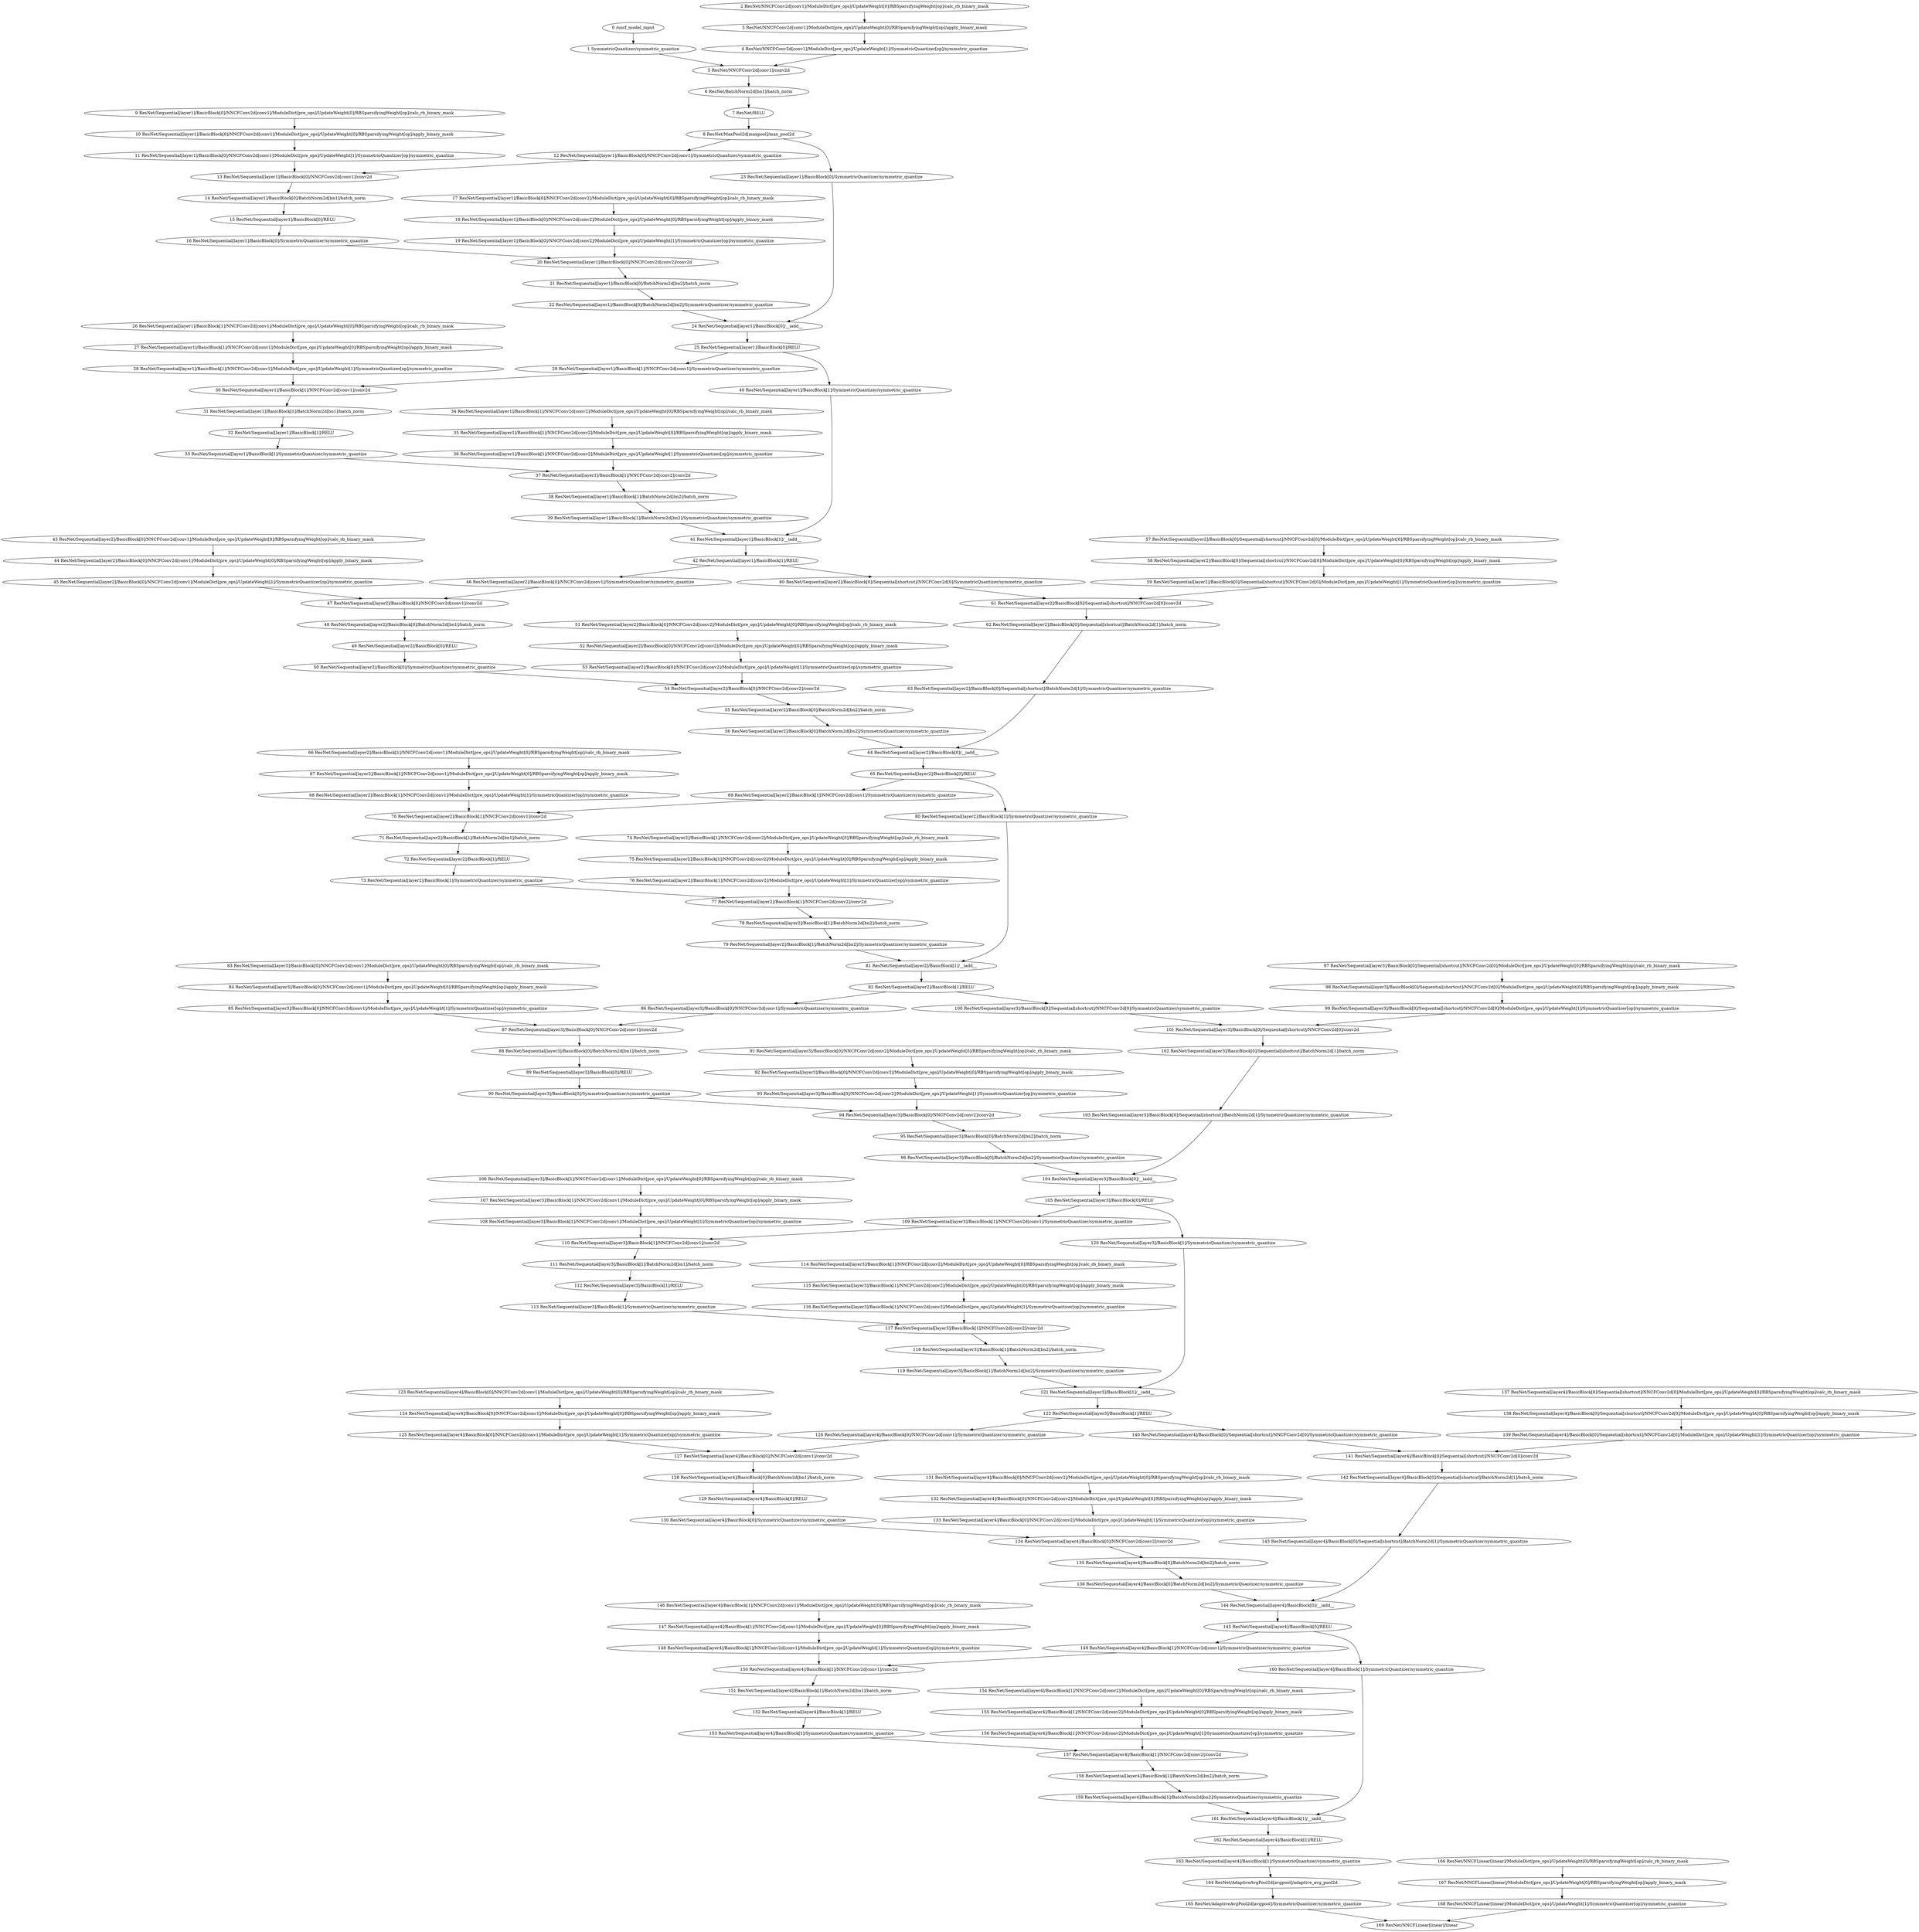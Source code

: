strict digraph  {
"0 /nncf_model_input" [id=0, scope="", type=nncf_model_input];
"1 SymmetricQuantizer/symmetric_quantize" [id=1, scope=SymmetricQuantizer, type=symmetric_quantize];
"2 ResNet/NNCFConv2d[conv1]/ModuleDict[pre_ops]/UpdateWeight[0]/RBSparsifyingWeight[op]/calc_rb_binary_mask" [id=2, scope="ResNet/NNCFConv2d[conv1]/ModuleDict[pre_ops]/UpdateWeight[0]/RBSparsifyingWeight[op]", type=calc_rb_binary_mask];
"3 ResNet/NNCFConv2d[conv1]/ModuleDict[pre_ops]/UpdateWeight[0]/RBSparsifyingWeight[op]/apply_binary_mask" [id=3, scope="ResNet/NNCFConv2d[conv1]/ModuleDict[pre_ops]/UpdateWeight[0]/RBSparsifyingWeight[op]", type=apply_binary_mask];
"4 ResNet/NNCFConv2d[conv1]/ModuleDict[pre_ops]/UpdateWeight[1]/SymmetricQuantizer[op]/symmetric_quantize" [id=4, scope="ResNet/NNCFConv2d[conv1]/ModuleDict[pre_ops]/UpdateWeight[1]/SymmetricQuantizer[op]", type=symmetric_quantize];
"5 ResNet/NNCFConv2d[conv1]/conv2d" [id=5, scope="ResNet/NNCFConv2d[conv1]", type=conv2d];
"6 ResNet/BatchNorm2d[bn1]/batch_norm" [id=6, scope="ResNet/BatchNorm2d[bn1]", type=batch_norm];
"7 ResNet/RELU" [id=7, scope=ResNet, type=RELU];
"8 ResNet/MaxPool2d[maxpool]/max_pool2d" [id=8, scope="ResNet/MaxPool2d[maxpool]", type=max_pool2d];
"9 ResNet/Sequential[layer1]/BasicBlock[0]/NNCFConv2d[conv1]/ModuleDict[pre_ops]/UpdateWeight[0]/RBSparsifyingWeight[op]/calc_rb_binary_mask" [id=9, scope="ResNet/Sequential[layer1]/BasicBlock[0]/NNCFConv2d[conv1]/ModuleDict[pre_ops]/UpdateWeight[0]/RBSparsifyingWeight[op]", type=calc_rb_binary_mask];
"10 ResNet/Sequential[layer1]/BasicBlock[0]/NNCFConv2d[conv1]/ModuleDict[pre_ops]/UpdateWeight[0]/RBSparsifyingWeight[op]/apply_binary_mask" [id=10, scope="ResNet/Sequential[layer1]/BasicBlock[0]/NNCFConv2d[conv1]/ModuleDict[pre_ops]/UpdateWeight[0]/RBSparsifyingWeight[op]", type=apply_binary_mask];
"11 ResNet/Sequential[layer1]/BasicBlock[0]/NNCFConv2d[conv1]/ModuleDict[pre_ops]/UpdateWeight[1]/SymmetricQuantizer[op]/symmetric_quantize" [id=11, scope="ResNet/Sequential[layer1]/BasicBlock[0]/NNCFConv2d[conv1]/ModuleDict[pre_ops]/UpdateWeight[1]/SymmetricQuantizer[op]", type=symmetric_quantize];
"12 ResNet/Sequential[layer1]/BasicBlock[0]/NNCFConv2d[conv1]/SymmetricQuantizer/symmetric_quantize" [id=12, scope="ResNet/Sequential[layer1]/BasicBlock[0]/NNCFConv2d[conv1]/SymmetricQuantizer", type=symmetric_quantize];
"13 ResNet/Sequential[layer1]/BasicBlock[0]/NNCFConv2d[conv1]/conv2d" [id=13, scope="ResNet/Sequential[layer1]/BasicBlock[0]/NNCFConv2d[conv1]", type=conv2d];
"14 ResNet/Sequential[layer1]/BasicBlock[0]/BatchNorm2d[bn1]/batch_norm" [id=14, scope="ResNet/Sequential[layer1]/BasicBlock[0]/BatchNorm2d[bn1]", type=batch_norm];
"15 ResNet/Sequential[layer1]/BasicBlock[0]/RELU" [id=15, scope="ResNet/Sequential[layer1]/BasicBlock[0]", type=RELU];
"16 ResNet/Sequential[layer1]/BasicBlock[0]/SymmetricQuantizer/symmetric_quantize" [id=16, scope="ResNet/Sequential[layer1]/BasicBlock[0]/SymmetricQuantizer", type=symmetric_quantize];
"17 ResNet/Sequential[layer1]/BasicBlock[0]/NNCFConv2d[conv2]/ModuleDict[pre_ops]/UpdateWeight[0]/RBSparsifyingWeight[op]/calc_rb_binary_mask" [id=17, scope="ResNet/Sequential[layer1]/BasicBlock[0]/NNCFConv2d[conv2]/ModuleDict[pre_ops]/UpdateWeight[0]/RBSparsifyingWeight[op]", type=calc_rb_binary_mask];
"18 ResNet/Sequential[layer1]/BasicBlock[0]/NNCFConv2d[conv2]/ModuleDict[pre_ops]/UpdateWeight[0]/RBSparsifyingWeight[op]/apply_binary_mask" [id=18, scope="ResNet/Sequential[layer1]/BasicBlock[0]/NNCFConv2d[conv2]/ModuleDict[pre_ops]/UpdateWeight[0]/RBSparsifyingWeight[op]", type=apply_binary_mask];
"19 ResNet/Sequential[layer1]/BasicBlock[0]/NNCFConv2d[conv2]/ModuleDict[pre_ops]/UpdateWeight[1]/SymmetricQuantizer[op]/symmetric_quantize" [id=19, scope="ResNet/Sequential[layer1]/BasicBlock[0]/NNCFConv2d[conv2]/ModuleDict[pre_ops]/UpdateWeight[1]/SymmetricQuantizer[op]", type=symmetric_quantize];
"20 ResNet/Sequential[layer1]/BasicBlock[0]/NNCFConv2d[conv2]/conv2d" [id=20, scope="ResNet/Sequential[layer1]/BasicBlock[0]/NNCFConv2d[conv2]", type=conv2d];
"21 ResNet/Sequential[layer1]/BasicBlock[0]/BatchNorm2d[bn2]/batch_norm" [id=21, scope="ResNet/Sequential[layer1]/BasicBlock[0]/BatchNorm2d[bn2]", type=batch_norm];
"22 ResNet/Sequential[layer1]/BasicBlock[0]/BatchNorm2d[bn2]/SymmetricQuantizer/symmetric_quantize" [id=22, scope="ResNet/Sequential[layer1]/BasicBlock[0]/BatchNorm2d[bn2]/SymmetricQuantizer", type=symmetric_quantize];
"23 ResNet/Sequential[layer1]/BasicBlock[0]/SymmetricQuantizer/symmetric_quantize" [id=23, scope="ResNet/Sequential[layer1]/BasicBlock[0]/SymmetricQuantizer", type=symmetric_quantize];
"24 ResNet/Sequential[layer1]/BasicBlock[0]/__iadd__" [id=24, scope="ResNet/Sequential[layer1]/BasicBlock[0]", type=__iadd__];
"25 ResNet/Sequential[layer1]/BasicBlock[0]/RELU" [id=25, scope="ResNet/Sequential[layer1]/BasicBlock[0]", type=RELU];
"26 ResNet/Sequential[layer1]/BasicBlock[1]/NNCFConv2d[conv1]/ModuleDict[pre_ops]/UpdateWeight[0]/RBSparsifyingWeight[op]/calc_rb_binary_mask" [id=26, scope="ResNet/Sequential[layer1]/BasicBlock[1]/NNCFConv2d[conv1]/ModuleDict[pre_ops]/UpdateWeight[0]/RBSparsifyingWeight[op]", type=calc_rb_binary_mask];
"27 ResNet/Sequential[layer1]/BasicBlock[1]/NNCFConv2d[conv1]/ModuleDict[pre_ops]/UpdateWeight[0]/RBSparsifyingWeight[op]/apply_binary_mask" [id=27, scope="ResNet/Sequential[layer1]/BasicBlock[1]/NNCFConv2d[conv1]/ModuleDict[pre_ops]/UpdateWeight[0]/RBSparsifyingWeight[op]", type=apply_binary_mask];
"28 ResNet/Sequential[layer1]/BasicBlock[1]/NNCFConv2d[conv1]/ModuleDict[pre_ops]/UpdateWeight[1]/SymmetricQuantizer[op]/symmetric_quantize" [id=28, scope="ResNet/Sequential[layer1]/BasicBlock[1]/NNCFConv2d[conv1]/ModuleDict[pre_ops]/UpdateWeight[1]/SymmetricQuantizer[op]", type=symmetric_quantize];
"29 ResNet/Sequential[layer1]/BasicBlock[1]/NNCFConv2d[conv1]/SymmetricQuantizer/symmetric_quantize" [id=29, scope="ResNet/Sequential[layer1]/BasicBlock[1]/NNCFConv2d[conv1]/SymmetricQuantizer", type=symmetric_quantize];
"30 ResNet/Sequential[layer1]/BasicBlock[1]/NNCFConv2d[conv1]/conv2d" [id=30, scope="ResNet/Sequential[layer1]/BasicBlock[1]/NNCFConv2d[conv1]", type=conv2d];
"31 ResNet/Sequential[layer1]/BasicBlock[1]/BatchNorm2d[bn1]/batch_norm" [id=31, scope="ResNet/Sequential[layer1]/BasicBlock[1]/BatchNorm2d[bn1]", type=batch_norm];
"32 ResNet/Sequential[layer1]/BasicBlock[1]/RELU" [id=32, scope="ResNet/Sequential[layer1]/BasicBlock[1]", type=RELU];
"33 ResNet/Sequential[layer1]/BasicBlock[1]/SymmetricQuantizer/symmetric_quantize" [id=33, scope="ResNet/Sequential[layer1]/BasicBlock[1]/SymmetricQuantizer", type=symmetric_quantize];
"34 ResNet/Sequential[layer1]/BasicBlock[1]/NNCFConv2d[conv2]/ModuleDict[pre_ops]/UpdateWeight[0]/RBSparsifyingWeight[op]/calc_rb_binary_mask" [id=34, scope="ResNet/Sequential[layer1]/BasicBlock[1]/NNCFConv2d[conv2]/ModuleDict[pre_ops]/UpdateWeight[0]/RBSparsifyingWeight[op]", type=calc_rb_binary_mask];
"35 ResNet/Sequential[layer1]/BasicBlock[1]/NNCFConv2d[conv2]/ModuleDict[pre_ops]/UpdateWeight[0]/RBSparsifyingWeight[op]/apply_binary_mask" [id=35, scope="ResNet/Sequential[layer1]/BasicBlock[1]/NNCFConv2d[conv2]/ModuleDict[pre_ops]/UpdateWeight[0]/RBSparsifyingWeight[op]", type=apply_binary_mask];
"36 ResNet/Sequential[layer1]/BasicBlock[1]/NNCFConv2d[conv2]/ModuleDict[pre_ops]/UpdateWeight[1]/SymmetricQuantizer[op]/symmetric_quantize" [id=36, scope="ResNet/Sequential[layer1]/BasicBlock[1]/NNCFConv2d[conv2]/ModuleDict[pre_ops]/UpdateWeight[1]/SymmetricQuantizer[op]", type=symmetric_quantize];
"37 ResNet/Sequential[layer1]/BasicBlock[1]/NNCFConv2d[conv2]/conv2d" [id=37, scope="ResNet/Sequential[layer1]/BasicBlock[1]/NNCFConv2d[conv2]", type=conv2d];
"38 ResNet/Sequential[layer1]/BasicBlock[1]/BatchNorm2d[bn2]/batch_norm" [id=38, scope="ResNet/Sequential[layer1]/BasicBlock[1]/BatchNorm2d[bn2]", type=batch_norm];
"39 ResNet/Sequential[layer1]/BasicBlock[1]/BatchNorm2d[bn2]/SymmetricQuantizer/symmetric_quantize" [id=39, scope="ResNet/Sequential[layer1]/BasicBlock[1]/BatchNorm2d[bn2]/SymmetricQuantizer", type=symmetric_quantize];
"40 ResNet/Sequential[layer1]/BasicBlock[1]/SymmetricQuantizer/symmetric_quantize" [id=40, scope="ResNet/Sequential[layer1]/BasicBlock[1]/SymmetricQuantizer", type=symmetric_quantize];
"41 ResNet/Sequential[layer1]/BasicBlock[1]/__iadd__" [id=41, scope="ResNet/Sequential[layer1]/BasicBlock[1]", type=__iadd__];
"42 ResNet/Sequential[layer1]/BasicBlock[1]/RELU" [id=42, scope="ResNet/Sequential[layer1]/BasicBlock[1]", type=RELU];
"43 ResNet/Sequential[layer2]/BasicBlock[0]/NNCFConv2d[conv1]/ModuleDict[pre_ops]/UpdateWeight[0]/RBSparsifyingWeight[op]/calc_rb_binary_mask" [id=43, scope="ResNet/Sequential[layer2]/BasicBlock[0]/NNCFConv2d[conv1]/ModuleDict[pre_ops]/UpdateWeight[0]/RBSparsifyingWeight[op]", type=calc_rb_binary_mask];
"44 ResNet/Sequential[layer2]/BasicBlock[0]/NNCFConv2d[conv1]/ModuleDict[pre_ops]/UpdateWeight[0]/RBSparsifyingWeight[op]/apply_binary_mask" [id=44, scope="ResNet/Sequential[layer2]/BasicBlock[0]/NNCFConv2d[conv1]/ModuleDict[pre_ops]/UpdateWeight[0]/RBSparsifyingWeight[op]", type=apply_binary_mask];
"45 ResNet/Sequential[layer2]/BasicBlock[0]/NNCFConv2d[conv1]/ModuleDict[pre_ops]/UpdateWeight[1]/SymmetricQuantizer[op]/symmetric_quantize" [id=45, scope="ResNet/Sequential[layer2]/BasicBlock[0]/NNCFConv2d[conv1]/ModuleDict[pre_ops]/UpdateWeight[1]/SymmetricQuantizer[op]", type=symmetric_quantize];
"46 ResNet/Sequential[layer2]/BasicBlock[0]/NNCFConv2d[conv1]/SymmetricQuantizer/symmetric_quantize" [id=46, scope="ResNet/Sequential[layer2]/BasicBlock[0]/NNCFConv2d[conv1]/SymmetricQuantizer", type=symmetric_quantize];
"47 ResNet/Sequential[layer2]/BasicBlock[0]/NNCFConv2d[conv1]/conv2d" [id=47, scope="ResNet/Sequential[layer2]/BasicBlock[0]/NNCFConv2d[conv1]", type=conv2d];
"48 ResNet/Sequential[layer2]/BasicBlock[0]/BatchNorm2d[bn1]/batch_norm" [id=48, scope="ResNet/Sequential[layer2]/BasicBlock[0]/BatchNorm2d[bn1]", type=batch_norm];
"49 ResNet/Sequential[layer2]/BasicBlock[0]/RELU" [id=49, scope="ResNet/Sequential[layer2]/BasicBlock[0]", type=RELU];
"50 ResNet/Sequential[layer2]/BasicBlock[0]/SymmetricQuantizer/symmetric_quantize" [id=50, scope="ResNet/Sequential[layer2]/BasicBlock[0]/SymmetricQuantizer", type=symmetric_quantize];
"51 ResNet/Sequential[layer2]/BasicBlock[0]/NNCFConv2d[conv2]/ModuleDict[pre_ops]/UpdateWeight[0]/RBSparsifyingWeight[op]/calc_rb_binary_mask" [id=51, scope="ResNet/Sequential[layer2]/BasicBlock[0]/NNCFConv2d[conv2]/ModuleDict[pre_ops]/UpdateWeight[0]/RBSparsifyingWeight[op]", type=calc_rb_binary_mask];
"52 ResNet/Sequential[layer2]/BasicBlock[0]/NNCFConv2d[conv2]/ModuleDict[pre_ops]/UpdateWeight[0]/RBSparsifyingWeight[op]/apply_binary_mask" [id=52, scope="ResNet/Sequential[layer2]/BasicBlock[0]/NNCFConv2d[conv2]/ModuleDict[pre_ops]/UpdateWeight[0]/RBSparsifyingWeight[op]", type=apply_binary_mask];
"53 ResNet/Sequential[layer2]/BasicBlock[0]/NNCFConv2d[conv2]/ModuleDict[pre_ops]/UpdateWeight[1]/SymmetricQuantizer[op]/symmetric_quantize" [id=53, scope="ResNet/Sequential[layer2]/BasicBlock[0]/NNCFConv2d[conv2]/ModuleDict[pre_ops]/UpdateWeight[1]/SymmetricQuantizer[op]", type=symmetric_quantize];
"54 ResNet/Sequential[layer2]/BasicBlock[0]/NNCFConv2d[conv2]/conv2d" [id=54, scope="ResNet/Sequential[layer2]/BasicBlock[0]/NNCFConv2d[conv2]", type=conv2d];
"55 ResNet/Sequential[layer2]/BasicBlock[0]/BatchNorm2d[bn2]/batch_norm" [id=55, scope="ResNet/Sequential[layer2]/BasicBlock[0]/BatchNorm2d[bn2]", type=batch_norm];
"56 ResNet/Sequential[layer2]/BasicBlock[0]/BatchNorm2d[bn2]/SymmetricQuantizer/symmetric_quantize" [id=56, scope="ResNet/Sequential[layer2]/BasicBlock[0]/BatchNorm2d[bn2]/SymmetricQuantizer", type=symmetric_quantize];
"57 ResNet/Sequential[layer2]/BasicBlock[0]/Sequential[shortcut]/NNCFConv2d[0]/ModuleDict[pre_ops]/UpdateWeight[0]/RBSparsifyingWeight[op]/calc_rb_binary_mask" [id=57, scope="ResNet/Sequential[layer2]/BasicBlock[0]/Sequential[shortcut]/NNCFConv2d[0]/ModuleDict[pre_ops]/UpdateWeight[0]/RBSparsifyingWeight[op]", type=calc_rb_binary_mask];
"58 ResNet/Sequential[layer2]/BasicBlock[0]/Sequential[shortcut]/NNCFConv2d[0]/ModuleDict[pre_ops]/UpdateWeight[0]/RBSparsifyingWeight[op]/apply_binary_mask" [id=58, scope="ResNet/Sequential[layer2]/BasicBlock[0]/Sequential[shortcut]/NNCFConv2d[0]/ModuleDict[pre_ops]/UpdateWeight[0]/RBSparsifyingWeight[op]", type=apply_binary_mask];
"59 ResNet/Sequential[layer2]/BasicBlock[0]/Sequential[shortcut]/NNCFConv2d[0]/ModuleDict[pre_ops]/UpdateWeight[1]/SymmetricQuantizer[op]/symmetric_quantize" [id=59, scope="ResNet/Sequential[layer2]/BasicBlock[0]/Sequential[shortcut]/NNCFConv2d[0]/ModuleDict[pre_ops]/UpdateWeight[1]/SymmetricQuantizer[op]", type=symmetric_quantize];
"60 ResNet/Sequential[layer2]/BasicBlock[0]/Sequential[shortcut]/NNCFConv2d[0]/SymmetricQuantizer/symmetric_quantize" [id=60, scope="ResNet/Sequential[layer2]/BasicBlock[0]/Sequential[shortcut]/NNCFConv2d[0]/SymmetricQuantizer", type=symmetric_quantize];
"61 ResNet/Sequential[layer2]/BasicBlock[0]/Sequential[shortcut]/NNCFConv2d[0]/conv2d" [id=61, scope="ResNet/Sequential[layer2]/BasicBlock[0]/Sequential[shortcut]/NNCFConv2d[0]", type=conv2d];
"62 ResNet/Sequential[layer2]/BasicBlock[0]/Sequential[shortcut]/BatchNorm2d[1]/batch_norm" [id=62, scope="ResNet/Sequential[layer2]/BasicBlock[0]/Sequential[shortcut]/BatchNorm2d[1]", type=batch_norm];
"63 ResNet/Sequential[layer2]/BasicBlock[0]/Sequential[shortcut]/BatchNorm2d[1]/SymmetricQuantizer/symmetric_quantize" [id=63, scope="ResNet/Sequential[layer2]/BasicBlock[0]/Sequential[shortcut]/BatchNorm2d[1]/SymmetricQuantizer", type=symmetric_quantize];
"64 ResNet/Sequential[layer2]/BasicBlock[0]/__iadd__" [id=64, scope="ResNet/Sequential[layer2]/BasicBlock[0]", type=__iadd__];
"65 ResNet/Sequential[layer2]/BasicBlock[0]/RELU" [id=65, scope="ResNet/Sequential[layer2]/BasicBlock[0]", type=RELU];
"66 ResNet/Sequential[layer2]/BasicBlock[1]/NNCFConv2d[conv1]/ModuleDict[pre_ops]/UpdateWeight[0]/RBSparsifyingWeight[op]/calc_rb_binary_mask" [id=66, scope="ResNet/Sequential[layer2]/BasicBlock[1]/NNCFConv2d[conv1]/ModuleDict[pre_ops]/UpdateWeight[0]/RBSparsifyingWeight[op]", type=calc_rb_binary_mask];
"67 ResNet/Sequential[layer2]/BasicBlock[1]/NNCFConv2d[conv1]/ModuleDict[pre_ops]/UpdateWeight[0]/RBSparsifyingWeight[op]/apply_binary_mask" [id=67, scope="ResNet/Sequential[layer2]/BasicBlock[1]/NNCFConv2d[conv1]/ModuleDict[pre_ops]/UpdateWeight[0]/RBSparsifyingWeight[op]", type=apply_binary_mask];
"68 ResNet/Sequential[layer2]/BasicBlock[1]/NNCFConv2d[conv1]/ModuleDict[pre_ops]/UpdateWeight[1]/SymmetricQuantizer[op]/symmetric_quantize" [id=68, scope="ResNet/Sequential[layer2]/BasicBlock[1]/NNCFConv2d[conv1]/ModuleDict[pre_ops]/UpdateWeight[1]/SymmetricQuantizer[op]", type=symmetric_quantize];
"69 ResNet/Sequential[layer2]/BasicBlock[1]/NNCFConv2d[conv1]/SymmetricQuantizer/symmetric_quantize" [id=69, scope="ResNet/Sequential[layer2]/BasicBlock[1]/NNCFConv2d[conv1]/SymmetricQuantizer", type=symmetric_quantize];
"70 ResNet/Sequential[layer2]/BasicBlock[1]/NNCFConv2d[conv1]/conv2d" [id=70, scope="ResNet/Sequential[layer2]/BasicBlock[1]/NNCFConv2d[conv1]", type=conv2d];
"71 ResNet/Sequential[layer2]/BasicBlock[1]/BatchNorm2d[bn1]/batch_norm" [id=71, scope="ResNet/Sequential[layer2]/BasicBlock[1]/BatchNorm2d[bn1]", type=batch_norm];
"72 ResNet/Sequential[layer2]/BasicBlock[1]/RELU" [id=72, scope="ResNet/Sequential[layer2]/BasicBlock[1]", type=RELU];
"73 ResNet/Sequential[layer2]/BasicBlock[1]/SymmetricQuantizer/symmetric_quantize" [id=73, scope="ResNet/Sequential[layer2]/BasicBlock[1]/SymmetricQuantizer", type=symmetric_quantize];
"74 ResNet/Sequential[layer2]/BasicBlock[1]/NNCFConv2d[conv2]/ModuleDict[pre_ops]/UpdateWeight[0]/RBSparsifyingWeight[op]/calc_rb_binary_mask" [id=74, scope="ResNet/Sequential[layer2]/BasicBlock[1]/NNCFConv2d[conv2]/ModuleDict[pre_ops]/UpdateWeight[0]/RBSparsifyingWeight[op]", type=calc_rb_binary_mask];
"75 ResNet/Sequential[layer2]/BasicBlock[1]/NNCFConv2d[conv2]/ModuleDict[pre_ops]/UpdateWeight[0]/RBSparsifyingWeight[op]/apply_binary_mask" [id=75, scope="ResNet/Sequential[layer2]/BasicBlock[1]/NNCFConv2d[conv2]/ModuleDict[pre_ops]/UpdateWeight[0]/RBSparsifyingWeight[op]", type=apply_binary_mask];
"76 ResNet/Sequential[layer2]/BasicBlock[1]/NNCFConv2d[conv2]/ModuleDict[pre_ops]/UpdateWeight[1]/SymmetricQuantizer[op]/symmetric_quantize" [id=76, scope="ResNet/Sequential[layer2]/BasicBlock[1]/NNCFConv2d[conv2]/ModuleDict[pre_ops]/UpdateWeight[1]/SymmetricQuantizer[op]", type=symmetric_quantize];
"77 ResNet/Sequential[layer2]/BasicBlock[1]/NNCFConv2d[conv2]/conv2d" [id=77, scope="ResNet/Sequential[layer2]/BasicBlock[1]/NNCFConv2d[conv2]", type=conv2d];
"78 ResNet/Sequential[layer2]/BasicBlock[1]/BatchNorm2d[bn2]/batch_norm" [id=78, scope="ResNet/Sequential[layer2]/BasicBlock[1]/BatchNorm2d[bn2]", type=batch_norm];
"79 ResNet/Sequential[layer2]/BasicBlock[1]/BatchNorm2d[bn2]/SymmetricQuantizer/symmetric_quantize" [id=79, scope="ResNet/Sequential[layer2]/BasicBlock[1]/BatchNorm2d[bn2]/SymmetricQuantizer", type=symmetric_quantize];
"80 ResNet/Sequential[layer2]/BasicBlock[1]/SymmetricQuantizer/symmetric_quantize" [id=80, scope="ResNet/Sequential[layer2]/BasicBlock[1]/SymmetricQuantizer", type=symmetric_quantize];
"81 ResNet/Sequential[layer2]/BasicBlock[1]/__iadd__" [id=81, scope="ResNet/Sequential[layer2]/BasicBlock[1]", type=__iadd__];
"82 ResNet/Sequential[layer2]/BasicBlock[1]/RELU" [id=82, scope="ResNet/Sequential[layer2]/BasicBlock[1]", type=RELU];
"83 ResNet/Sequential[layer3]/BasicBlock[0]/NNCFConv2d[conv1]/ModuleDict[pre_ops]/UpdateWeight[0]/RBSparsifyingWeight[op]/calc_rb_binary_mask" [id=83, scope="ResNet/Sequential[layer3]/BasicBlock[0]/NNCFConv2d[conv1]/ModuleDict[pre_ops]/UpdateWeight[0]/RBSparsifyingWeight[op]", type=calc_rb_binary_mask];
"84 ResNet/Sequential[layer3]/BasicBlock[0]/NNCFConv2d[conv1]/ModuleDict[pre_ops]/UpdateWeight[0]/RBSparsifyingWeight[op]/apply_binary_mask" [id=84, scope="ResNet/Sequential[layer3]/BasicBlock[0]/NNCFConv2d[conv1]/ModuleDict[pre_ops]/UpdateWeight[0]/RBSparsifyingWeight[op]", type=apply_binary_mask];
"85 ResNet/Sequential[layer3]/BasicBlock[0]/NNCFConv2d[conv1]/ModuleDict[pre_ops]/UpdateWeight[1]/SymmetricQuantizer[op]/symmetric_quantize" [id=85, scope="ResNet/Sequential[layer3]/BasicBlock[0]/NNCFConv2d[conv1]/ModuleDict[pre_ops]/UpdateWeight[1]/SymmetricQuantizer[op]", type=symmetric_quantize];
"86 ResNet/Sequential[layer3]/BasicBlock[0]/NNCFConv2d[conv1]/SymmetricQuantizer/symmetric_quantize" [id=86, scope="ResNet/Sequential[layer3]/BasicBlock[0]/NNCFConv2d[conv1]/SymmetricQuantizer", type=symmetric_quantize];
"87 ResNet/Sequential[layer3]/BasicBlock[0]/NNCFConv2d[conv1]/conv2d" [id=87, scope="ResNet/Sequential[layer3]/BasicBlock[0]/NNCFConv2d[conv1]", type=conv2d];
"88 ResNet/Sequential[layer3]/BasicBlock[0]/BatchNorm2d[bn1]/batch_norm" [id=88, scope="ResNet/Sequential[layer3]/BasicBlock[0]/BatchNorm2d[bn1]", type=batch_norm];
"89 ResNet/Sequential[layer3]/BasicBlock[0]/RELU" [id=89, scope="ResNet/Sequential[layer3]/BasicBlock[0]", type=RELU];
"90 ResNet/Sequential[layer3]/BasicBlock[0]/SymmetricQuantizer/symmetric_quantize" [id=90, scope="ResNet/Sequential[layer3]/BasicBlock[0]/SymmetricQuantizer", type=symmetric_quantize];
"91 ResNet/Sequential[layer3]/BasicBlock[0]/NNCFConv2d[conv2]/ModuleDict[pre_ops]/UpdateWeight[0]/RBSparsifyingWeight[op]/calc_rb_binary_mask" [id=91, scope="ResNet/Sequential[layer3]/BasicBlock[0]/NNCFConv2d[conv2]/ModuleDict[pre_ops]/UpdateWeight[0]/RBSparsifyingWeight[op]", type=calc_rb_binary_mask];
"92 ResNet/Sequential[layer3]/BasicBlock[0]/NNCFConv2d[conv2]/ModuleDict[pre_ops]/UpdateWeight[0]/RBSparsifyingWeight[op]/apply_binary_mask" [id=92, scope="ResNet/Sequential[layer3]/BasicBlock[0]/NNCFConv2d[conv2]/ModuleDict[pre_ops]/UpdateWeight[0]/RBSparsifyingWeight[op]", type=apply_binary_mask];
"93 ResNet/Sequential[layer3]/BasicBlock[0]/NNCFConv2d[conv2]/ModuleDict[pre_ops]/UpdateWeight[1]/SymmetricQuantizer[op]/symmetric_quantize" [id=93, scope="ResNet/Sequential[layer3]/BasicBlock[0]/NNCFConv2d[conv2]/ModuleDict[pre_ops]/UpdateWeight[1]/SymmetricQuantizer[op]", type=symmetric_quantize];
"94 ResNet/Sequential[layer3]/BasicBlock[0]/NNCFConv2d[conv2]/conv2d" [id=94, scope="ResNet/Sequential[layer3]/BasicBlock[0]/NNCFConv2d[conv2]", type=conv2d];
"95 ResNet/Sequential[layer3]/BasicBlock[0]/BatchNorm2d[bn2]/batch_norm" [id=95, scope="ResNet/Sequential[layer3]/BasicBlock[0]/BatchNorm2d[bn2]", type=batch_norm];
"96 ResNet/Sequential[layer3]/BasicBlock[0]/BatchNorm2d[bn2]/SymmetricQuantizer/symmetric_quantize" [id=96, scope="ResNet/Sequential[layer3]/BasicBlock[0]/BatchNorm2d[bn2]/SymmetricQuantizer", type=symmetric_quantize];
"97 ResNet/Sequential[layer3]/BasicBlock[0]/Sequential[shortcut]/NNCFConv2d[0]/ModuleDict[pre_ops]/UpdateWeight[0]/RBSparsifyingWeight[op]/calc_rb_binary_mask" [id=97, scope="ResNet/Sequential[layer3]/BasicBlock[0]/Sequential[shortcut]/NNCFConv2d[0]/ModuleDict[pre_ops]/UpdateWeight[0]/RBSparsifyingWeight[op]", type=calc_rb_binary_mask];
"98 ResNet/Sequential[layer3]/BasicBlock[0]/Sequential[shortcut]/NNCFConv2d[0]/ModuleDict[pre_ops]/UpdateWeight[0]/RBSparsifyingWeight[op]/apply_binary_mask" [id=98, scope="ResNet/Sequential[layer3]/BasicBlock[0]/Sequential[shortcut]/NNCFConv2d[0]/ModuleDict[pre_ops]/UpdateWeight[0]/RBSparsifyingWeight[op]", type=apply_binary_mask];
"99 ResNet/Sequential[layer3]/BasicBlock[0]/Sequential[shortcut]/NNCFConv2d[0]/ModuleDict[pre_ops]/UpdateWeight[1]/SymmetricQuantizer[op]/symmetric_quantize" [id=99, scope="ResNet/Sequential[layer3]/BasicBlock[0]/Sequential[shortcut]/NNCFConv2d[0]/ModuleDict[pre_ops]/UpdateWeight[1]/SymmetricQuantizer[op]", type=symmetric_quantize];
"100 ResNet/Sequential[layer3]/BasicBlock[0]/Sequential[shortcut]/NNCFConv2d[0]/SymmetricQuantizer/symmetric_quantize" [id=100, scope="ResNet/Sequential[layer3]/BasicBlock[0]/Sequential[shortcut]/NNCFConv2d[0]/SymmetricQuantizer", type=symmetric_quantize];
"101 ResNet/Sequential[layer3]/BasicBlock[0]/Sequential[shortcut]/NNCFConv2d[0]/conv2d" [id=101, scope="ResNet/Sequential[layer3]/BasicBlock[0]/Sequential[shortcut]/NNCFConv2d[0]", type=conv2d];
"102 ResNet/Sequential[layer3]/BasicBlock[0]/Sequential[shortcut]/BatchNorm2d[1]/batch_norm" [id=102, scope="ResNet/Sequential[layer3]/BasicBlock[0]/Sequential[shortcut]/BatchNorm2d[1]", type=batch_norm];
"103 ResNet/Sequential[layer3]/BasicBlock[0]/Sequential[shortcut]/BatchNorm2d[1]/SymmetricQuantizer/symmetric_quantize" [id=103, scope="ResNet/Sequential[layer3]/BasicBlock[0]/Sequential[shortcut]/BatchNorm2d[1]/SymmetricQuantizer", type=symmetric_quantize];
"104 ResNet/Sequential[layer3]/BasicBlock[0]/__iadd__" [id=104, scope="ResNet/Sequential[layer3]/BasicBlock[0]", type=__iadd__];
"105 ResNet/Sequential[layer3]/BasicBlock[0]/RELU" [id=105, scope="ResNet/Sequential[layer3]/BasicBlock[0]", type=RELU];
"106 ResNet/Sequential[layer3]/BasicBlock[1]/NNCFConv2d[conv1]/ModuleDict[pre_ops]/UpdateWeight[0]/RBSparsifyingWeight[op]/calc_rb_binary_mask" [id=106, scope="ResNet/Sequential[layer3]/BasicBlock[1]/NNCFConv2d[conv1]/ModuleDict[pre_ops]/UpdateWeight[0]/RBSparsifyingWeight[op]", type=calc_rb_binary_mask];
"107 ResNet/Sequential[layer3]/BasicBlock[1]/NNCFConv2d[conv1]/ModuleDict[pre_ops]/UpdateWeight[0]/RBSparsifyingWeight[op]/apply_binary_mask" [id=107, scope="ResNet/Sequential[layer3]/BasicBlock[1]/NNCFConv2d[conv1]/ModuleDict[pre_ops]/UpdateWeight[0]/RBSparsifyingWeight[op]", type=apply_binary_mask];
"108 ResNet/Sequential[layer3]/BasicBlock[1]/NNCFConv2d[conv1]/ModuleDict[pre_ops]/UpdateWeight[1]/SymmetricQuantizer[op]/symmetric_quantize" [id=108, scope="ResNet/Sequential[layer3]/BasicBlock[1]/NNCFConv2d[conv1]/ModuleDict[pre_ops]/UpdateWeight[1]/SymmetricQuantizer[op]", type=symmetric_quantize];
"109 ResNet/Sequential[layer3]/BasicBlock[1]/NNCFConv2d[conv1]/SymmetricQuantizer/symmetric_quantize" [id=109, scope="ResNet/Sequential[layer3]/BasicBlock[1]/NNCFConv2d[conv1]/SymmetricQuantizer", type=symmetric_quantize];
"110 ResNet/Sequential[layer3]/BasicBlock[1]/NNCFConv2d[conv1]/conv2d" [id=110, scope="ResNet/Sequential[layer3]/BasicBlock[1]/NNCFConv2d[conv1]", type=conv2d];
"111 ResNet/Sequential[layer3]/BasicBlock[1]/BatchNorm2d[bn1]/batch_norm" [id=111, scope="ResNet/Sequential[layer3]/BasicBlock[1]/BatchNorm2d[bn1]", type=batch_norm];
"112 ResNet/Sequential[layer3]/BasicBlock[1]/RELU" [id=112, scope="ResNet/Sequential[layer3]/BasicBlock[1]", type=RELU];
"113 ResNet/Sequential[layer3]/BasicBlock[1]/SymmetricQuantizer/symmetric_quantize" [id=113, scope="ResNet/Sequential[layer3]/BasicBlock[1]/SymmetricQuantizer", type=symmetric_quantize];
"114 ResNet/Sequential[layer3]/BasicBlock[1]/NNCFConv2d[conv2]/ModuleDict[pre_ops]/UpdateWeight[0]/RBSparsifyingWeight[op]/calc_rb_binary_mask" [id=114, scope="ResNet/Sequential[layer3]/BasicBlock[1]/NNCFConv2d[conv2]/ModuleDict[pre_ops]/UpdateWeight[0]/RBSparsifyingWeight[op]", type=calc_rb_binary_mask];
"115 ResNet/Sequential[layer3]/BasicBlock[1]/NNCFConv2d[conv2]/ModuleDict[pre_ops]/UpdateWeight[0]/RBSparsifyingWeight[op]/apply_binary_mask" [id=115, scope="ResNet/Sequential[layer3]/BasicBlock[1]/NNCFConv2d[conv2]/ModuleDict[pre_ops]/UpdateWeight[0]/RBSparsifyingWeight[op]", type=apply_binary_mask];
"116 ResNet/Sequential[layer3]/BasicBlock[1]/NNCFConv2d[conv2]/ModuleDict[pre_ops]/UpdateWeight[1]/SymmetricQuantizer[op]/symmetric_quantize" [id=116, scope="ResNet/Sequential[layer3]/BasicBlock[1]/NNCFConv2d[conv2]/ModuleDict[pre_ops]/UpdateWeight[1]/SymmetricQuantizer[op]", type=symmetric_quantize];
"117 ResNet/Sequential[layer3]/BasicBlock[1]/NNCFConv2d[conv2]/conv2d" [id=117, scope="ResNet/Sequential[layer3]/BasicBlock[1]/NNCFConv2d[conv2]", type=conv2d];
"118 ResNet/Sequential[layer3]/BasicBlock[1]/BatchNorm2d[bn2]/batch_norm" [id=118, scope="ResNet/Sequential[layer3]/BasicBlock[1]/BatchNorm2d[bn2]", type=batch_norm];
"119 ResNet/Sequential[layer3]/BasicBlock[1]/BatchNorm2d[bn2]/SymmetricQuantizer/symmetric_quantize" [id=119, scope="ResNet/Sequential[layer3]/BasicBlock[1]/BatchNorm2d[bn2]/SymmetricQuantizer", type=symmetric_quantize];
"120 ResNet/Sequential[layer3]/BasicBlock[1]/SymmetricQuantizer/symmetric_quantize" [id=120, scope="ResNet/Sequential[layer3]/BasicBlock[1]/SymmetricQuantizer", type=symmetric_quantize];
"121 ResNet/Sequential[layer3]/BasicBlock[1]/__iadd__" [id=121, scope="ResNet/Sequential[layer3]/BasicBlock[1]", type=__iadd__];
"122 ResNet/Sequential[layer3]/BasicBlock[1]/RELU" [id=122, scope="ResNet/Sequential[layer3]/BasicBlock[1]", type=RELU];
"123 ResNet/Sequential[layer4]/BasicBlock[0]/NNCFConv2d[conv1]/ModuleDict[pre_ops]/UpdateWeight[0]/RBSparsifyingWeight[op]/calc_rb_binary_mask" [id=123, scope="ResNet/Sequential[layer4]/BasicBlock[0]/NNCFConv2d[conv1]/ModuleDict[pre_ops]/UpdateWeight[0]/RBSparsifyingWeight[op]", type=calc_rb_binary_mask];
"124 ResNet/Sequential[layer4]/BasicBlock[0]/NNCFConv2d[conv1]/ModuleDict[pre_ops]/UpdateWeight[0]/RBSparsifyingWeight[op]/apply_binary_mask" [id=124, scope="ResNet/Sequential[layer4]/BasicBlock[0]/NNCFConv2d[conv1]/ModuleDict[pre_ops]/UpdateWeight[0]/RBSparsifyingWeight[op]", type=apply_binary_mask];
"125 ResNet/Sequential[layer4]/BasicBlock[0]/NNCFConv2d[conv1]/ModuleDict[pre_ops]/UpdateWeight[1]/SymmetricQuantizer[op]/symmetric_quantize" [id=125, scope="ResNet/Sequential[layer4]/BasicBlock[0]/NNCFConv2d[conv1]/ModuleDict[pre_ops]/UpdateWeight[1]/SymmetricQuantizer[op]", type=symmetric_quantize];
"126 ResNet/Sequential[layer4]/BasicBlock[0]/NNCFConv2d[conv1]/SymmetricQuantizer/symmetric_quantize" [id=126, scope="ResNet/Sequential[layer4]/BasicBlock[0]/NNCFConv2d[conv1]/SymmetricQuantizer", type=symmetric_quantize];
"127 ResNet/Sequential[layer4]/BasicBlock[0]/NNCFConv2d[conv1]/conv2d" [id=127, scope="ResNet/Sequential[layer4]/BasicBlock[0]/NNCFConv2d[conv1]", type=conv2d];
"128 ResNet/Sequential[layer4]/BasicBlock[0]/BatchNorm2d[bn1]/batch_norm" [id=128, scope="ResNet/Sequential[layer4]/BasicBlock[0]/BatchNorm2d[bn1]", type=batch_norm];
"129 ResNet/Sequential[layer4]/BasicBlock[0]/RELU" [id=129, scope="ResNet/Sequential[layer4]/BasicBlock[0]", type=RELU];
"130 ResNet/Sequential[layer4]/BasicBlock[0]/SymmetricQuantizer/symmetric_quantize" [id=130, scope="ResNet/Sequential[layer4]/BasicBlock[0]/SymmetricQuantizer", type=symmetric_quantize];
"131 ResNet/Sequential[layer4]/BasicBlock[0]/NNCFConv2d[conv2]/ModuleDict[pre_ops]/UpdateWeight[0]/RBSparsifyingWeight[op]/calc_rb_binary_mask" [id=131, scope="ResNet/Sequential[layer4]/BasicBlock[0]/NNCFConv2d[conv2]/ModuleDict[pre_ops]/UpdateWeight[0]/RBSparsifyingWeight[op]", type=calc_rb_binary_mask];
"132 ResNet/Sequential[layer4]/BasicBlock[0]/NNCFConv2d[conv2]/ModuleDict[pre_ops]/UpdateWeight[0]/RBSparsifyingWeight[op]/apply_binary_mask" [id=132, scope="ResNet/Sequential[layer4]/BasicBlock[0]/NNCFConv2d[conv2]/ModuleDict[pre_ops]/UpdateWeight[0]/RBSparsifyingWeight[op]", type=apply_binary_mask];
"133 ResNet/Sequential[layer4]/BasicBlock[0]/NNCFConv2d[conv2]/ModuleDict[pre_ops]/UpdateWeight[1]/SymmetricQuantizer[op]/symmetric_quantize" [id=133, scope="ResNet/Sequential[layer4]/BasicBlock[0]/NNCFConv2d[conv2]/ModuleDict[pre_ops]/UpdateWeight[1]/SymmetricQuantizer[op]", type=symmetric_quantize];
"134 ResNet/Sequential[layer4]/BasicBlock[0]/NNCFConv2d[conv2]/conv2d" [id=134, scope="ResNet/Sequential[layer4]/BasicBlock[0]/NNCFConv2d[conv2]", type=conv2d];
"135 ResNet/Sequential[layer4]/BasicBlock[0]/BatchNorm2d[bn2]/batch_norm" [id=135, scope="ResNet/Sequential[layer4]/BasicBlock[0]/BatchNorm2d[bn2]", type=batch_norm];
"136 ResNet/Sequential[layer4]/BasicBlock[0]/BatchNorm2d[bn2]/SymmetricQuantizer/symmetric_quantize" [id=136, scope="ResNet/Sequential[layer4]/BasicBlock[0]/BatchNorm2d[bn2]/SymmetricQuantizer", type=symmetric_quantize];
"137 ResNet/Sequential[layer4]/BasicBlock[0]/Sequential[shortcut]/NNCFConv2d[0]/ModuleDict[pre_ops]/UpdateWeight[0]/RBSparsifyingWeight[op]/calc_rb_binary_mask" [id=137, scope="ResNet/Sequential[layer4]/BasicBlock[0]/Sequential[shortcut]/NNCFConv2d[0]/ModuleDict[pre_ops]/UpdateWeight[0]/RBSparsifyingWeight[op]", type=calc_rb_binary_mask];
"138 ResNet/Sequential[layer4]/BasicBlock[0]/Sequential[shortcut]/NNCFConv2d[0]/ModuleDict[pre_ops]/UpdateWeight[0]/RBSparsifyingWeight[op]/apply_binary_mask" [id=138, scope="ResNet/Sequential[layer4]/BasicBlock[0]/Sequential[shortcut]/NNCFConv2d[0]/ModuleDict[pre_ops]/UpdateWeight[0]/RBSparsifyingWeight[op]", type=apply_binary_mask];
"139 ResNet/Sequential[layer4]/BasicBlock[0]/Sequential[shortcut]/NNCFConv2d[0]/ModuleDict[pre_ops]/UpdateWeight[1]/SymmetricQuantizer[op]/symmetric_quantize" [id=139, scope="ResNet/Sequential[layer4]/BasicBlock[0]/Sequential[shortcut]/NNCFConv2d[0]/ModuleDict[pre_ops]/UpdateWeight[1]/SymmetricQuantizer[op]", type=symmetric_quantize];
"140 ResNet/Sequential[layer4]/BasicBlock[0]/Sequential[shortcut]/NNCFConv2d[0]/SymmetricQuantizer/symmetric_quantize" [id=140, scope="ResNet/Sequential[layer4]/BasicBlock[0]/Sequential[shortcut]/NNCFConv2d[0]/SymmetricQuantizer", type=symmetric_quantize];
"141 ResNet/Sequential[layer4]/BasicBlock[0]/Sequential[shortcut]/NNCFConv2d[0]/conv2d" [id=141, scope="ResNet/Sequential[layer4]/BasicBlock[0]/Sequential[shortcut]/NNCFConv2d[0]", type=conv2d];
"142 ResNet/Sequential[layer4]/BasicBlock[0]/Sequential[shortcut]/BatchNorm2d[1]/batch_norm" [id=142, scope="ResNet/Sequential[layer4]/BasicBlock[0]/Sequential[shortcut]/BatchNorm2d[1]", type=batch_norm];
"143 ResNet/Sequential[layer4]/BasicBlock[0]/Sequential[shortcut]/BatchNorm2d[1]/SymmetricQuantizer/symmetric_quantize" [id=143, scope="ResNet/Sequential[layer4]/BasicBlock[0]/Sequential[shortcut]/BatchNorm2d[1]/SymmetricQuantizer", type=symmetric_quantize];
"144 ResNet/Sequential[layer4]/BasicBlock[0]/__iadd__" [id=144, scope="ResNet/Sequential[layer4]/BasicBlock[0]", type=__iadd__];
"145 ResNet/Sequential[layer4]/BasicBlock[0]/RELU" [id=145, scope="ResNet/Sequential[layer4]/BasicBlock[0]", type=RELU];
"146 ResNet/Sequential[layer4]/BasicBlock[1]/NNCFConv2d[conv1]/ModuleDict[pre_ops]/UpdateWeight[0]/RBSparsifyingWeight[op]/calc_rb_binary_mask" [id=146, scope="ResNet/Sequential[layer4]/BasicBlock[1]/NNCFConv2d[conv1]/ModuleDict[pre_ops]/UpdateWeight[0]/RBSparsifyingWeight[op]", type=calc_rb_binary_mask];
"147 ResNet/Sequential[layer4]/BasicBlock[1]/NNCFConv2d[conv1]/ModuleDict[pre_ops]/UpdateWeight[0]/RBSparsifyingWeight[op]/apply_binary_mask" [id=147, scope="ResNet/Sequential[layer4]/BasicBlock[1]/NNCFConv2d[conv1]/ModuleDict[pre_ops]/UpdateWeight[0]/RBSparsifyingWeight[op]", type=apply_binary_mask];
"148 ResNet/Sequential[layer4]/BasicBlock[1]/NNCFConv2d[conv1]/ModuleDict[pre_ops]/UpdateWeight[1]/SymmetricQuantizer[op]/symmetric_quantize" [id=148, scope="ResNet/Sequential[layer4]/BasicBlock[1]/NNCFConv2d[conv1]/ModuleDict[pre_ops]/UpdateWeight[1]/SymmetricQuantizer[op]", type=symmetric_quantize];
"149 ResNet/Sequential[layer4]/BasicBlock[1]/NNCFConv2d[conv1]/SymmetricQuantizer/symmetric_quantize" [id=149, scope="ResNet/Sequential[layer4]/BasicBlock[1]/NNCFConv2d[conv1]/SymmetricQuantizer", type=symmetric_quantize];
"150 ResNet/Sequential[layer4]/BasicBlock[1]/NNCFConv2d[conv1]/conv2d" [id=150, scope="ResNet/Sequential[layer4]/BasicBlock[1]/NNCFConv2d[conv1]", type=conv2d];
"151 ResNet/Sequential[layer4]/BasicBlock[1]/BatchNorm2d[bn1]/batch_norm" [id=151, scope="ResNet/Sequential[layer4]/BasicBlock[1]/BatchNorm2d[bn1]", type=batch_norm];
"152 ResNet/Sequential[layer4]/BasicBlock[1]/RELU" [id=152, scope="ResNet/Sequential[layer4]/BasicBlock[1]", type=RELU];
"153 ResNet/Sequential[layer4]/BasicBlock[1]/SymmetricQuantizer/symmetric_quantize" [id=153, scope="ResNet/Sequential[layer4]/BasicBlock[1]/SymmetricQuantizer", type=symmetric_quantize];
"154 ResNet/Sequential[layer4]/BasicBlock[1]/NNCFConv2d[conv2]/ModuleDict[pre_ops]/UpdateWeight[0]/RBSparsifyingWeight[op]/calc_rb_binary_mask" [id=154, scope="ResNet/Sequential[layer4]/BasicBlock[1]/NNCFConv2d[conv2]/ModuleDict[pre_ops]/UpdateWeight[0]/RBSparsifyingWeight[op]", type=calc_rb_binary_mask];
"155 ResNet/Sequential[layer4]/BasicBlock[1]/NNCFConv2d[conv2]/ModuleDict[pre_ops]/UpdateWeight[0]/RBSparsifyingWeight[op]/apply_binary_mask" [id=155, scope="ResNet/Sequential[layer4]/BasicBlock[1]/NNCFConv2d[conv2]/ModuleDict[pre_ops]/UpdateWeight[0]/RBSparsifyingWeight[op]", type=apply_binary_mask];
"156 ResNet/Sequential[layer4]/BasicBlock[1]/NNCFConv2d[conv2]/ModuleDict[pre_ops]/UpdateWeight[1]/SymmetricQuantizer[op]/symmetric_quantize" [id=156, scope="ResNet/Sequential[layer4]/BasicBlock[1]/NNCFConv2d[conv2]/ModuleDict[pre_ops]/UpdateWeight[1]/SymmetricQuantizer[op]", type=symmetric_quantize];
"157 ResNet/Sequential[layer4]/BasicBlock[1]/NNCFConv2d[conv2]/conv2d" [id=157, scope="ResNet/Sequential[layer4]/BasicBlock[1]/NNCFConv2d[conv2]", type=conv2d];
"158 ResNet/Sequential[layer4]/BasicBlock[1]/BatchNorm2d[bn2]/batch_norm" [id=158, scope="ResNet/Sequential[layer4]/BasicBlock[1]/BatchNorm2d[bn2]", type=batch_norm];
"159 ResNet/Sequential[layer4]/BasicBlock[1]/BatchNorm2d[bn2]/SymmetricQuantizer/symmetric_quantize" [id=159, scope="ResNet/Sequential[layer4]/BasicBlock[1]/BatchNorm2d[bn2]/SymmetricQuantizer", type=symmetric_quantize];
"160 ResNet/Sequential[layer4]/BasicBlock[1]/SymmetricQuantizer/symmetric_quantize" [id=160, scope="ResNet/Sequential[layer4]/BasicBlock[1]/SymmetricQuantizer", type=symmetric_quantize];
"161 ResNet/Sequential[layer4]/BasicBlock[1]/__iadd__" [id=161, scope="ResNet/Sequential[layer4]/BasicBlock[1]", type=__iadd__];
"162 ResNet/Sequential[layer4]/BasicBlock[1]/RELU" [id=162, scope="ResNet/Sequential[layer4]/BasicBlock[1]", type=RELU];
"163 ResNet/Sequential[layer4]/BasicBlock[1]/SymmetricQuantizer/symmetric_quantize" [id=163, scope="ResNet/Sequential[layer4]/BasicBlock[1]/SymmetricQuantizer", type=symmetric_quantize];
"164 ResNet/AdaptiveAvgPool2d[avgpool]/adaptive_avg_pool2d" [id=164, scope="ResNet/AdaptiveAvgPool2d[avgpool]", type=adaptive_avg_pool2d];
"165 ResNet/AdaptiveAvgPool2d[avgpool]/SymmetricQuantizer/symmetric_quantize" [id=165, scope="ResNet/AdaptiveAvgPool2d[avgpool]/SymmetricQuantizer", type=symmetric_quantize];
"166 ResNet/NNCFLinear[linear]/ModuleDict[pre_ops]/UpdateWeight[0]/RBSparsifyingWeight[op]/calc_rb_binary_mask" [id=166, scope="ResNet/NNCFLinear[linear]/ModuleDict[pre_ops]/UpdateWeight[0]/RBSparsifyingWeight[op]", type=calc_rb_binary_mask];
"167 ResNet/NNCFLinear[linear]/ModuleDict[pre_ops]/UpdateWeight[0]/RBSparsifyingWeight[op]/apply_binary_mask" [id=167, scope="ResNet/NNCFLinear[linear]/ModuleDict[pre_ops]/UpdateWeight[0]/RBSparsifyingWeight[op]", type=apply_binary_mask];
"168 ResNet/NNCFLinear[linear]/ModuleDict[pre_ops]/UpdateWeight[1]/SymmetricQuantizer[op]/symmetric_quantize" [id=168, scope="ResNet/NNCFLinear[linear]/ModuleDict[pre_ops]/UpdateWeight[1]/SymmetricQuantizer[op]", type=symmetric_quantize];
"169 ResNet/NNCFLinear[linear]/linear" [id=169, scope="ResNet/NNCFLinear[linear]", type=linear];
"0 /nncf_model_input" -> "1 SymmetricQuantizer/symmetric_quantize";
"1 SymmetricQuantizer/symmetric_quantize" -> "5 ResNet/NNCFConv2d[conv1]/conv2d";
"2 ResNet/NNCFConv2d[conv1]/ModuleDict[pre_ops]/UpdateWeight[0]/RBSparsifyingWeight[op]/calc_rb_binary_mask" -> "3 ResNet/NNCFConv2d[conv1]/ModuleDict[pre_ops]/UpdateWeight[0]/RBSparsifyingWeight[op]/apply_binary_mask";
"3 ResNet/NNCFConv2d[conv1]/ModuleDict[pre_ops]/UpdateWeight[0]/RBSparsifyingWeight[op]/apply_binary_mask" -> "4 ResNet/NNCFConv2d[conv1]/ModuleDict[pre_ops]/UpdateWeight[1]/SymmetricQuantizer[op]/symmetric_quantize";
"4 ResNet/NNCFConv2d[conv1]/ModuleDict[pre_ops]/UpdateWeight[1]/SymmetricQuantizer[op]/symmetric_quantize" -> "5 ResNet/NNCFConv2d[conv1]/conv2d";
"5 ResNet/NNCFConv2d[conv1]/conv2d" -> "6 ResNet/BatchNorm2d[bn1]/batch_norm";
"6 ResNet/BatchNorm2d[bn1]/batch_norm" -> "7 ResNet/RELU";
"7 ResNet/RELU" -> "8 ResNet/MaxPool2d[maxpool]/max_pool2d";
"8 ResNet/MaxPool2d[maxpool]/max_pool2d" -> "12 ResNet/Sequential[layer1]/BasicBlock[0]/NNCFConv2d[conv1]/SymmetricQuantizer/symmetric_quantize";
"8 ResNet/MaxPool2d[maxpool]/max_pool2d" -> "23 ResNet/Sequential[layer1]/BasicBlock[0]/SymmetricQuantizer/symmetric_quantize";
"9 ResNet/Sequential[layer1]/BasicBlock[0]/NNCFConv2d[conv1]/ModuleDict[pre_ops]/UpdateWeight[0]/RBSparsifyingWeight[op]/calc_rb_binary_mask" -> "10 ResNet/Sequential[layer1]/BasicBlock[0]/NNCFConv2d[conv1]/ModuleDict[pre_ops]/UpdateWeight[0]/RBSparsifyingWeight[op]/apply_binary_mask";
"10 ResNet/Sequential[layer1]/BasicBlock[0]/NNCFConv2d[conv1]/ModuleDict[pre_ops]/UpdateWeight[0]/RBSparsifyingWeight[op]/apply_binary_mask" -> "11 ResNet/Sequential[layer1]/BasicBlock[0]/NNCFConv2d[conv1]/ModuleDict[pre_ops]/UpdateWeight[1]/SymmetricQuantizer[op]/symmetric_quantize";
"11 ResNet/Sequential[layer1]/BasicBlock[0]/NNCFConv2d[conv1]/ModuleDict[pre_ops]/UpdateWeight[1]/SymmetricQuantizer[op]/symmetric_quantize" -> "13 ResNet/Sequential[layer1]/BasicBlock[0]/NNCFConv2d[conv1]/conv2d";
"12 ResNet/Sequential[layer1]/BasicBlock[0]/NNCFConv2d[conv1]/SymmetricQuantizer/symmetric_quantize" -> "13 ResNet/Sequential[layer1]/BasicBlock[0]/NNCFConv2d[conv1]/conv2d";
"13 ResNet/Sequential[layer1]/BasicBlock[0]/NNCFConv2d[conv1]/conv2d" -> "14 ResNet/Sequential[layer1]/BasicBlock[0]/BatchNorm2d[bn1]/batch_norm";
"14 ResNet/Sequential[layer1]/BasicBlock[0]/BatchNorm2d[bn1]/batch_norm" -> "15 ResNet/Sequential[layer1]/BasicBlock[0]/RELU";
"15 ResNet/Sequential[layer1]/BasicBlock[0]/RELU" -> "16 ResNet/Sequential[layer1]/BasicBlock[0]/SymmetricQuantizer/symmetric_quantize";
"16 ResNet/Sequential[layer1]/BasicBlock[0]/SymmetricQuantizer/symmetric_quantize" -> "20 ResNet/Sequential[layer1]/BasicBlock[0]/NNCFConv2d[conv2]/conv2d";
"17 ResNet/Sequential[layer1]/BasicBlock[0]/NNCFConv2d[conv2]/ModuleDict[pre_ops]/UpdateWeight[0]/RBSparsifyingWeight[op]/calc_rb_binary_mask" -> "18 ResNet/Sequential[layer1]/BasicBlock[0]/NNCFConv2d[conv2]/ModuleDict[pre_ops]/UpdateWeight[0]/RBSparsifyingWeight[op]/apply_binary_mask";
"18 ResNet/Sequential[layer1]/BasicBlock[0]/NNCFConv2d[conv2]/ModuleDict[pre_ops]/UpdateWeight[0]/RBSparsifyingWeight[op]/apply_binary_mask" -> "19 ResNet/Sequential[layer1]/BasicBlock[0]/NNCFConv2d[conv2]/ModuleDict[pre_ops]/UpdateWeight[1]/SymmetricQuantizer[op]/symmetric_quantize";
"19 ResNet/Sequential[layer1]/BasicBlock[0]/NNCFConv2d[conv2]/ModuleDict[pre_ops]/UpdateWeight[1]/SymmetricQuantizer[op]/symmetric_quantize" -> "20 ResNet/Sequential[layer1]/BasicBlock[0]/NNCFConv2d[conv2]/conv2d";
"20 ResNet/Sequential[layer1]/BasicBlock[0]/NNCFConv2d[conv2]/conv2d" -> "21 ResNet/Sequential[layer1]/BasicBlock[0]/BatchNorm2d[bn2]/batch_norm";
"21 ResNet/Sequential[layer1]/BasicBlock[0]/BatchNorm2d[bn2]/batch_norm" -> "22 ResNet/Sequential[layer1]/BasicBlock[0]/BatchNorm2d[bn2]/SymmetricQuantizer/symmetric_quantize";
"22 ResNet/Sequential[layer1]/BasicBlock[0]/BatchNorm2d[bn2]/SymmetricQuantizer/symmetric_quantize" -> "24 ResNet/Sequential[layer1]/BasicBlock[0]/__iadd__";
"23 ResNet/Sequential[layer1]/BasicBlock[0]/SymmetricQuantizer/symmetric_quantize" -> "24 ResNet/Sequential[layer1]/BasicBlock[0]/__iadd__";
"24 ResNet/Sequential[layer1]/BasicBlock[0]/__iadd__" -> "25 ResNet/Sequential[layer1]/BasicBlock[0]/RELU";
"25 ResNet/Sequential[layer1]/BasicBlock[0]/RELU" -> "29 ResNet/Sequential[layer1]/BasicBlock[1]/NNCFConv2d[conv1]/SymmetricQuantizer/symmetric_quantize";
"25 ResNet/Sequential[layer1]/BasicBlock[0]/RELU" -> "40 ResNet/Sequential[layer1]/BasicBlock[1]/SymmetricQuantizer/symmetric_quantize";
"26 ResNet/Sequential[layer1]/BasicBlock[1]/NNCFConv2d[conv1]/ModuleDict[pre_ops]/UpdateWeight[0]/RBSparsifyingWeight[op]/calc_rb_binary_mask" -> "27 ResNet/Sequential[layer1]/BasicBlock[1]/NNCFConv2d[conv1]/ModuleDict[pre_ops]/UpdateWeight[0]/RBSparsifyingWeight[op]/apply_binary_mask";
"27 ResNet/Sequential[layer1]/BasicBlock[1]/NNCFConv2d[conv1]/ModuleDict[pre_ops]/UpdateWeight[0]/RBSparsifyingWeight[op]/apply_binary_mask" -> "28 ResNet/Sequential[layer1]/BasicBlock[1]/NNCFConv2d[conv1]/ModuleDict[pre_ops]/UpdateWeight[1]/SymmetricQuantizer[op]/symmetric_quantize";
"28 ResNet/Sequential[layer1]/BasicBlock[1]/NNCFConv2d[conv1]/ModuleDict[pre_ops]/UpdateWeight[1]/SymmetricQuantizer[op]/symmetric_quantize" -> "30 ResNet/Sequential[layer1]/BasicBlock[1]/NNCFConv2d[conv1]/conv2d";
"29 ResNet/Sequential[layer1]/BasicBlock[1]/NNCFConv2d[conv1]/SymmetricQuantizer/symmetric_quantize" -> "30 ResNet/Sequential[layer1]/BasicBlock[1]/NNCFConv2d[conv1]/conv2d";
"30 ResNet/Sequential[layer1]/BasicBlock[1]/NNCFConv2d[conv1]/conv2d" -> "31 ResNet/Sequential[layer1]/BasicBlock[1]/BatchNorm2d[bn1]/batch_norm";
"31 ResNet/Sequential[layer1]/BasicBlock[1]/BatchNorm2d[bn1]/batch_norm" -> "32 ResNet/Sequential[layer1]/BasicBlock[1]/RELU";
"32 ResNet/Sequential[layer1]/BasicBlock[1]/RELU" -> "33 ResNet/Sequential[layer1]/BasicBlock[1]/SymmetricQuantizer/symmetric_quantize";
"33 ResNet/Sequential[layer1]/BasicBlock[1]/SymmetricQuantizer/symmetric_quantize" -> "37 ResNet/Sequential[layer1]/BasicBlock[1]/NNCFConv2d[conv2]/conv2d";
"34 ResNet/Sequential[layer1]/BasicBlock[1]/NNCFConv2d[conv2]/ModuleDict[pre_ops]/UpdateWeight[0]/RBSparsifyingWeight[op]/calc_rb_binary_mask" -> "35 ResNet/Sequential[layer1]/BasicBlock[1]/NNCFConv2d[conv2]/ModuleDict[pre_ops]/UpdateWeight[0]/RBSparsifyingWeight[op]/apply_binary_mask";
"35 ResNet/Sequential[layer1]/BasicBlock[1]/NNCFConv2d[conv2]/ModuleDict[pre_ops]/UpdateWeight[0]/RBSparsifyingWeight[op]/apply_binary_mask" -> "36 ResNet/Sequential[layer1]/BasicBlock[1]/NNCFConv2d[conv2]/ModuleDict[pre_ops]/UpdateWeight[1]/SymmetricQuantizer[op]/symmetric_quantize";
"36 ResNet/Sequential[layer1]/BasicBlock[1]/NNCFConv2d[conv2]/ModuleDict[pre_ops]/UpdateWeight[1]/SymmetricQuantizer[op]/symmetric_quantize" -> "37 ResNet/Sequential[layer1]/BasicBlock[1]/NNCFConv2d[conv2]/conv2d";
"37 ResNet/Sequential[layer1]/BasicBlock[1]/NNCFConv2d[conv2]/conv2d" -> "38 ResNet/Sequential[layer1]/BasicBlock[1]/BatchNorm2d[bn2]/batch_norm";
"38 ResNet/Sequential[layer1]/BasicBlock[1]/BatchNorm2d[bn2]/batch_norm" -> "39 ResNet/Sequential[layer1]/BasicBlock[1]/BatchNorm2d[bn2]/SymmetricQuantizer/symmetric_quantize";
"39 ResNet/Sequential[layer1]/BasicBlock[1]/BatchNorm2d[bn2]/SymmetricQuantizer/symmetric_quantize" -> "41 ResNet/Sequential[layer1]/BasicBlock[1]/__iadd__";
"40 ResNet/Sequential[layer1]/BasicBlock[1]/SymmetricQuantizer/symmetric_quantize" -> "41 ResNet/Sequential[layer1]/BasicBlock[1]/__iadd__";
"41 ResNet/Sequential[layer1]/BasicBlock[1]/__iadd__" -> "42 ResNet/Sequential[layer1]/BasicBlock[1]/RELU";
"42 ResNet/Sequential[layer1]/BasicBlock[1]/RELU" -> "46 ResNet/Sequential[layer2]/BasicBlock[0]/NNCFConv2d[conv1]/SymmetricQuantizer/symmetric_quantize";
"42 ResNet/Sequential[layer1]/BasicBlock[1]/RELU" -> "60 ResNet/Sequential[layer2]/BasicBlock[0]/Sequential[shortcut]/NNCFConv2d[0]/SymmetricQuantizer/symmetric_quantize";
"43 ResNet/Sequential[layer2]/BasicBlock[0]/NNCFConv2d[conv1]/ModuleDict[pre_ops]/UpdateWeight[0]/RBSparsifyingWeight[op]/calc_rb_binary_mask" -> "44 ResNet/Sequential[layer2]/BasicBlock[0]/NNCFConv2d[conv1]/ModuleDict[pre_ops]/UpdateWeight[0]/RBSparsifyingWeight[op]/apply_binary_mask";
"44 ResNet/Sequential[layer2]/BasicBlock[0]/NNCFConv2d[conv1]/ModuleDict[pre_ops]/UpdateWeight[0]/RBSparsifyingWeight[op]/apply_binary_mask" -> "45 ResNet/Sequential[layer2]/BasicBlock[0]/NNCFConv2d[conv1]/ModuleDict[pre_ops]/UpdateWeight[1]/SymmetricQuantizer[op]/symmetric_quantize";
"45 ResNet/Sequential[layer2]/BasicBlock[0]/NNCFConv2d[conv1]/ModuleDict[pre_ops]/UpdateWeight[1]/SymmetricQuantizer[op]/symmetric_quantize" -> "47 ResNet/Sequential[layer2]/BasicBlock[0]/NNCFConv2d[conv1]/conv2d";
"46 ResNet/Sequential[layer2]/BasicBlock[0]/NNCFConv2d[conv1]/SymmetricQuantizer/symmetric_quantize" -> "47 ResNet/Sequential[layer2]/BasicBlock[0]/NNCFConv2d[conv1]/conv2d";
"47 ResNet/Sequential[layer2]/BasicBlock[0]/NNCFConv2d[conv1]/conv2d" -> "48 ResNet/Sequential[layer2]/BasicBlock[0]/BatchNorm2d[bn1]/batch_norm";
"48 ResNet/Sequential[layer2]/BasicBlock[0]/BatchNorm2d[bn1]/batch_norm" -> "49 ResNet/Sequential[layer2]/BasicBlock[0]/RELU";
"49 ResNet/Sequential[layer2]/BasicBlock[0]/RELU" -> "50 ResNet/Sequential[layer2]/BasicBlock[0]/SymmetricQuantizer/symmetric_quantize";
"50 ResNet/Sequential[layer2]/BasicBlock[0]/SymmetricQuantizer/symmetric_quantize" -> "54 ResNet/Sequential[layer2]/BasicBlock[0]/NNCFConv2d[conv2]/conv2d";
"51 ResNet/Sequential[layer2]/BasicBlock[0]/NNCFConv2d[conv2]/ModuleDict[pre_ops]/UpdateWeight[0]/RBSparsifyingWeight[op]/calc_rb_binary_mask" -> "52 ResNet/Sequential[layer2]/BasicBlock[0]/NNCFConv2d[conv2]/ModuleDict[pre_ops]/UpdateWeight[0]/RBSparsifyingWeight[op]/apply_binary_mask";
"52 ResNet/Sequential[layer2]/BasicBlock[0]/NNCFConv2d[conv2]/ModuleDict[pre_ops]/UpdateWeight[0]/RBSparsifyingWeight[op]/apply_binary_mask" -> "53 ResNet/Sequential[layer2]/BasicBlock[0]/NNCFConv2d[conv2]/ModuleDict[pre_ops]/UpdateWeight[1]/SymmetricQuantizer[op]/symmetric_quantize";
"53 ResNet/Sequential[layer2]/BasicBlock[0]/NNCFConv2d[conv2]/ModuleDict[pre_ops]/UpdateWeight[1]/SymmetricQuantizer[op]/symmetric_quantize" -> "54 ResNet/Sequential[layer2]/BasicBlock[0]/NNCFConv2d[conv2]/conv2d";
"54 ResNet/Sequential[layer2]/BasicBlock[0]/NNCFConv2d[conv2]/conv2d" -> "55 ResNet/Sequential[layer2]/BasicBlock[0]/BatchNorm2d[bn2]/batch_norm";
"55 ResNet/Sequential[layer2]/BasicBlock[0]/BatchNorm2d[bn2]/batch_norm" -> "56 ResNet/Sequential[layer2]/BasicBlock[0]/BatchNorm2d[bn2]/SymmetricQuantizer/symmetric_quantize";
"56 ResNet/Sequential[layer2]/BasicBlock[0]/BatchNorm2d[bn2]/SymmetricQuantizer/symmetric_quantize" -> "64 ResNet/Sequential[layer2]/BasicBlock[0]/__iadd__";
"57 ResNet/Sequential[layer2]/BasicBlock[0]/Sequential[shortcut]/NNCFConv2d[0]/ModuleDict[pre_ops]/UpdateWeight[0]/RBSparsifyingWeight[op]/calc_rb_binary_mask" -> "58 ResNet/Sequential[layer2]/BasicBlock[0]/Sequential[shortcut]/NNCFConv2d[0]/ModuleDict[pre_ops]/UpdateWeight[0]/RBSparsifyingWeight[op]/apply_binary_mask";
"58 ResNet/Sequential[layer2]/BasicBlock[0]/Sequential[shortcut]/NNCFConv2d[0]/ModuleDict[pre_ops]/UpdateWeight[0]/RBSparsifyingWeight[op]/apply_binary_mask" -> "59 ResNet/Sequential[layer2]/BasicBlock[0]/Sequential[shortcut]/NNCFConv2d[0]/ModuleDict[pre_ops]/UpdateWeight[1]/SymmetricQuantizer[op]/symmetric_quantize";
"59 ResNet/Sequential[layer2]/BasicBlock[0]/Sequential[shortcut]/NNCFConv2d[0]/ModuleDict[pre_ops]/UpdateWeight[1]/SymmetricQuantizer[op]/symmetric_quantize" -> "61 ResNet/Sequential[layer2]/BasicBlock[0]/Sequential[shortcut]/NNCFConv2d[0]/conv2d";
"60 ResNet/Sequential[layer2]/BasicBlock[0]/Sequential[shortcut]/NNCFConv2d[0]/SymmetricQuantizer/symmetric_quantize" -> "61 ResNet/Sequential[layer2]/BasicBlock[0]/Sequential[shortcut]/NNCFConv2d[0]/conv2d";
"61 ResNet/Sequential[layer2]/BasicBlock[0]/Sequential[shortcut]/NNCFConv2d[0]/conv2d" -> "62 ResNet/Sequential[layer2]/BasicBlock[0]/Sequential[shortcut]/BatchNorm2d[1]/batch_norm";
"62 ResNet/Sequential[layer2]/BasicBlock[0]/Sequential[shortcut]/BatchNorm2d[1]/batch_norm" -> "63 ResNet/Sequential[layer2]/BasicBlock[0]/Sequential[shortcut]/BatchNorm2d[1]/SymmetricQuantizer/symmetric_quantize";
"63 ResNet/Sequential[layer2]/BasicBlock[0]/Sequential[shortcut]/BatchNorm2d[1]/SymmetricQuantizer/symmetric_quantize" -> "64 ResNet/Sequential[layer2]/BasicBlock[0]/__iadd__";
"64 ResNet/Sequential[layer2]/BasicBlock[0]/__iadd__" -> "65 ResNet/Sequential[layer2]/BasicBlock[0]/RELU";
"65 ResNet/Sequential[layer2]/BasicBlock[0]/RELU" -> "69 ResNet/Sequential[layer2]/BasicBlock[1]/NNCFConv2d[conv1]/SymmetricQuantizer/symmetric_quantize";
"65 ResNet/Sequential[layer2]/BasicBlock[0]/RELU" -> "80 ResNet/Sequential[layer2]/BasicBlock[1]/SymmetricQuantizer/symmetric_quantize";
"66 ResNet/Sequential[layer2]/BasicBlock[1]/NNCFConv2d[conv1]/ModuleDict[pre_ops]/UpdateWeight[0]/RBSparsifyingWeight[op]/calc_rb_binary_mask" -> "67 ResNet/Sequential[layer2]/BasicBlock[1]/NNCFConv2d[conv1]/ModuleDict[pre_ops]/UpdateWeight[0]/RBSparsifyingWeight[op]/apply_binary_mask";
"67 ResNet/Sequential[layer2]/BasicBlock[1]/NNCFConv2d[conv1]/ModuleDict[pre_ops]/UpdateWeight[0]/RBSparsifyingWeight[op]/apply_binary_mask" -> "68 ResNet/Sequential[layer2]/BasicBlock[1]/NNCFConv2d[conv1]/ModuleDict[pre_ops]/UpdateWeight[1]/SymmetricQuantizer[op]/symmetric_quantize";
"68 ResNet/Sequential[layer2]/BasicBlock[1]/NNCFConv2d[conv1]/ModuleDict[pre_ops]/UpdateWeight[1]/SymmetricQuantizer[op]/symmetric_quantize" -> "70 ResNet/Sequential[layer2]/BasicBlock[1]/NNCFConv2d[conv1]/conv2d";
"69 ResNet/Sequential[layer2]/BasicBlock[1]/NNCFConv2d[conv1]/SymmetricQuantizer/symmetric_quantize" -> "70 ResNet/Sequential[layer2]/BasicBlock[1]/NNCFConv2d[conv1]/conv2d";
"70 ResNet/Sequential[layer2]/BasicBlock[1]/NNCFConv2d[conv1]/conv2d" -> "71 ResNet/Sequential[layer2]/BasicBlock[1]/BatchNorm2d[bn1]/batch_norm";
"71 ResNet/Sequential[layer2]/BasicBlock[1]/BatchNorm2d[bn1]/batch_norm" -> "72 ResNet/Sequential[layer2]/BasicBlock[1]/RELU";
"72 ResNet/Sequential[layer2]/BasicBlock[1]/RELU" -> "73 ResNet/Sequential[layer2]/BasicBlock[1]/SymmetricQuantizer/symmetric_quantize";
"73 ResNet/Sequential[layer2]/BasicBlock[1]/SymmetricQuantizer/symmetric_quantize" -> "77 ResNet/Sequential[layer2]/BasicBlock[1]/NNCFConv2d[conv2]/conv2d";
"74 ResNet/Sequential[layer2]/BasicBlock[1]/NNCFConv2d[conv2]/ModuleDict[pre_ops]/UpdateWeight[0]/RBSparsifyingWeight[op]/calc_rb_binary_mask" -> "75 ResNet/Sequential[layer2]/BasicBlock[1]/NNCFConv2d[conv2]/ModuleDict[pre_ops]/UpdateWeight[0]/RBSparsifyingWeight[op]/apply_binary_mask";
"75 ResNet/Sequential[layer2]/BasicBlock[1]/NNCFConv2d[conv2]/ModuleDict[pre_ops]/UpdateWeight[0]/RBSparsifyingWeight[op]/apply_binary_mask" -> "76 ResNet/Sequential[layer2]/BasicBlock[1]/NNCFConv2d[conv2]/ModuleDict[pre_ops]/UpdateWeight[1]/SymmetricQuantizer[op]/symmetric_quantize";
"76 ResNet/Sequential[layer2]/BasicBlock[1]/NNCFConv2d[conv2]/ModuleDict[pre_ops]/UpdateWeight[1]/SymmetricQuantizer[op]/symmetric_quantize" -> "77 ResNet/Sequential[layer2]/BasicBlock[1]/NNCFConv2d[conv2]/conv2d";
"77 ResNet/Sequential[layer2]/BasicBlock[1]/NNCFConv2d[conv2]/conv2d" -> "78 ResNet/Sequential[layer2]/BasicBlock[1]/BatchNorm2d[bn2]/batch_norm";
"78 ResNet/Sequential[layer2]/BasicBlock[1]/BatchNorm2d[bn2]/batch_norm" -> "79 ResNet/Sequential[layer2]/BasicBlock[1]/BatchNorm2d[bn2]/SymmetricQuantizer/symmetric_quantize";
"79 ResNet/Sequential[layer2]/BasicBlock[1]/BatchNorm2d[bn2]/SymmetricQuantizer/symmetric_quantize" -> "81 ResNet/Sequential[layer2]/BasicBlock[1]/__iadd__";
"80 ResNet/Sequential[layer2]/BasicBlock[1]/SymmetricQuantizer/symmetric_quantize" -> "81 ResNet/Sequential[layer2]/BasicBlock[1]/__iadd__";
"81 ResNet/Sequential[layer2]/BasicBlock[1]/__iadd__" -> "82 ResNet/Sequential[layer2]/BasicBlock[1]/RELU";
"82 ResNet/Sequential[layer2]/BasicBlock[1]/RELU" -> "86 ResNet/Sequential[layer3]/BasicBlock[0]/NNCFConv2d[conv1]/SymmetricQuantizer/symmetric_quantize";
"83 ResNet/Sequential[layer3]/BasicBlock[0]/NNCFConv2d[conv1]/ModuleDict[pre_ops]/UpdateWeight[0]/RBSparsifyingWeight[op]/calc_rb_binary_mask" -> "84 ResNet/Sequential[layer3]/BasicBlock[0]/NNCFConv2d[conv1]/ModuleDict[pre_ops]/UpdateWeight[0]/RBSparsifyingWeight[op]/apply_binary_mask";
"84 ResNet/Sequential[layer3]/BasicBlock[0]/NNCFConv2d[conv1]/ModuleDict[pre_ops]/UpdateWeight[0]/RBSparsifyingWeight[op]/apply_binary_mask" -> "85 ResNet/Sequential[layer3]/BasicBlock[0]/NNCFConv2d[conv1]/ModuleDict[pre_ops]/UpdateWeight[1]/SymmetricQuantizer[op]/symmetric_quantize";
"85 ResNet/Sequential[layer3]/BasicBlock[0]/NNCFConv2d[conv1]/ModuleDict[pre_ops]/UpdateWeight[1]/SymmetricQuantizer[op]/symmetric_quantize" -> "87 ResNet/Sequential[layer3]/BasicBlock[0]/NNCFConv2d[conv1]/conv2d";
"86 ResNet/Sequential[layer3]/BasicBlock[0]/NNCFConv2d[conv1]/SymmetricQuantizer/symmetric_quantize" -> "87 ResNet/Sequential[layer3]/BasicBlock[0]/NNCFConv2d[conv1]/conv2d";
"87 ResNet/Sequential[layer3]/BasicBlock[0]/NNCFConv2d[conv1]/conv2d" -> "88 ResNet/Sequential[layer3]/BasicBlock[0]/BatchNorm2d[bn1]/batch_norm";
"88 ResNet/Sequential[layer3]/BasicBlock[0]/BatchNorm2d[bn1]/batch_norm" -> "89 ResNet/Sequential[layer3]/BasicBlock[0]/RELU";
"89 ResNet/Sequential[layer3]/BasicBlock[0]/RELU" -> "90 ResNet/Sequential[layer3]/BasicBlock[0]/SymmetricQuantizer/symmetric_quantize";
"90 ResNet/Sequential[layer3]/BasicBlock[0]/SymmetricQuantizer/symmetric_quantize" -> "94 ResNet/Sequential[layer3]/BasicBlock[0]/NNCFConv2d[conv2]/conv2d";
"91 ResNet/Sequential[layer3]/BasicBlock[0]/NNCFConv2d[conv2]/ModuleDict[pre_ops]/UpdateWeight[0]/RBSparsifyingWeight[op]/calc_rb_binary_mask" -> "92 ResNet/Sequential[layer3]/BasicBlock[0]/NNCFConv2d[conv2]/ModuleDict[pre_ops]/UpdateWeight[0]/RBSparsifyingWeight[op]/apply_binary_mask";
"92 ResNet/Sequential[layer3]/BasicBlock[0]/NNCFConv2d[conv2]/ModuleDict[pre_ops]/UpdateWeight[0]/RBSparsifyingWeight[op]/apply_binary_mask" -> "93 ResNet/Sequential[layer3]/BasicBlock[0]/NNCFConv2d[conv2]/ModuleDict[pre_ops]/UpdateWeight[1]/SymmetricQuantizer[op]/symmetric_quantize";
"93 ResNet/Sequential[layer3]/BasicBlock[0]/NNCFConv2d[conv2]/ModuleDict[pre_ops]/UpdateWeight[1]/SymmetricQuantizer[op]/symmetric_quantize" -> "94 ResNet/Sequential[layer3]/BasicBlock[0]/NNCFConv2d[conv2]/conv2d";
"94 ResNet/Sequential[layer3]/BasicBlock[0]/NNCFConv2d[conv2]/conv2d" -> "95 ResNet/Sequential[layer3]/BasicBlock[0]/BatchNorm2d[bn2]/batch_norm";
"95 ResNet/Sequential[layer3]/BasicBlock[0]/BatchNorm2d[bn2]/batch_norm" -> "96 ResNet/Sequential[layer3]/BasicBlock[0]/BatchNorm2d[bn2]/SymmetricQuantizer/symmetric_quantize";
"97 ResNet/Sequential[layer3]/BasicBlock[0]/Sequential[shortcut]/NNCFConv2d[0]/ModuleDict[pre_ops]/UpdateWeight[0]/RBSparsifyingWeight[op]/calc_rb_binary_mask" -> "98 ResNet/Sequential[layer3]/BasicBlock[0]/Sequential[shortcut]/NNCFConv2d[0]/ModuleDict[pre_ops]/UpdateWeight[0]/RBSparsifyingWeight[op]/apply_binary_mask";
"98 ResNet/Sequential[layer3]/BasicBlock[0]/Sequential[shortcut]/NNCFConv2d[0]/ModuleDict[pre_ops]/UpdateWeight[0]/RBSparsifyingWeight[op]/apply_binary_mask" -> "99 ResNet/Sequential[layer3]/BasicBlock[0]/Sequential[shortcut]/NNCFConv2d[0]/ModuleDict[pre_ops]/UpdateWeight[1]/SymmetricQuantizer[op]/symmetric_quantize";
"82 ResNet/Sequential[layer2]/BasicBlock[1]/RELU" -> "100 ResNet/Sequential[layer3]/BasicBlock[0]/Sequential[shortcut]/NNCFConv2d[0]/SymmetricQuantizer/symmetric_quantize";
"96 ResNet/Sequential[layer3]/BasicBlock[0]/BatchNorm2d[bn2]/SymmetricQuantizer/symmetric_quantize" -> "104 ResNet/Sequential[layer3]/BasicBlock[0]/__iadd__";
"99 ResNet/Sequential[layer3]/BasicBlock[0]/Sequential[shortcut]/NNCFConv2d[0]/ModuleDict[pre_ops]/UpdateWeight[1]/SymmetricQuantizer[op]/symmetric_quantize" -> "101 ResNet/Sequential[layer3]/BasicBlock[0]/Sequential[shortcut]/NNCFConv2d[0]/conv2d";
"100 ResNet/Sequential[layer3]/BasicBlock[0]/Sequential[shortcut]/NNCFConv2d[0]/SymmetricQuantizer/symmetric_quantize" -> "101 ResNet/Sequential[layer3]/BasicBlock[0]/Sequential[shortcut]/NNCFConv2d[0]/conv2d";
"101 ResNet/Sequential[layer3]/BasicBlock[0]/Sequential[shortcut]/NNCFConv2d[0]/conv2d" -> "102 ResNet/Sequential[layer3]/BasicBlock[0]/Sequential[shortcut]/BatchNorm2d[1]/batch_norm";
"102 ResNet/Sequential[layer3]/BasicBlock[0]/Sequential[shortcut]/BatchNorm2d[1]/batch_norm" -> "103 ResNet/Sequential[layer3]/BasicBlock[0]/Sequential[shortcut]/BatchNorm2d[1]/SymmetricQuantizer/symmetric_quantize";
"103 ResNet/Sequential[layer3]/BasicBlock[0]/Sequential[shortcut]/BatchNorm2d[1]/SymmetricQuantizer/symmetric_quantize" -> "104 ResNet/Sequential[layer3]/BasicBlock[0]/__iadd__";
"104 ResNet/Sequential[layer3]/BasicBlock[0]/__iadd__" -> "105 ResNet/Sequential[layer3]/BasicBlock[0]/RELU";
"105 ResNet/Sequential[layer3]/BasicBlock[0]/RELU" -> "109 ResNet/Sequential[layer3]/BasicBlock[1]/NNCFConv2d[conv1]/SymmetricQuantizer/symmetric_quantize";
"105 ResNet/Sequential[layer3]/BasicBlock[0]/RELU" -> "120 ResNet/Sequential[layer3]/BasicBlock[1]/SymmetricQuantizer/symmetric_quantize";
"106 ResNet/Sequential[layer3]/BasicBlock[1]/NNCFConv2d[conv1]/ModuleDict[pre_ops]/UpdateWeight[0]/RBSparsifyingWeight[op]/calc_rb_binary_mask" -> "107 ResNet/Sequential[layer3]/BasicBlock[1]/NNCFConv2d[conv1]/ModuleDict[pre_ops]/UpdateWeight[0]/RBSparsifyingWeight[op]/apply_binary_mask";
"107 ResNet/Sequential[layer3]/BasicBlock[1]/NNCFConv2d[conv1]/ModuleDict[pre_ops]/UpdateWeight[0]/RBSparsifyingWeight[op]/apply_binary_mask" -> "108 ResNet/Sequential[layer3]/BasicBlock[1]/NNCFConv2d[conv1]/ModuleDict[pre_ops]/UpdateWeight[1]/SymmetricQuantizer[op]/symmetric_quantize";
"108 ResNet/Sequential[layer3]/BasicBlock[1]/NNCFConv2d[conv1]/ModuleDict[pre_ops]/UpdateWeight[1]/SymmetricQuantizer[op]/symmetric_quantize" -> "110 ResNet/Sequential[layer3]/BasicBlock[1]/NNCFConv2d[conv1]/conv2d";
"109 ResNet/Sequential[layer3]/BasicBlock[1]/NNCFConv2d[conv1]/SymmetricQuantizer/symmetric_quantize" -> "110 ResNet/Sequential[layer3]/BasicBlock[1]/NNCFConv2d[conv1]/conv2d";
"110 ResNet/Sequential[layer3]/BasicBlock[1]/NNCFConv2d[conv1]/conv2d" -> "111 ResNet/Sequential[layer3]/BasicBlock[1]/BatchNorm2d[bn1]/batch_norm";
"111 ResNet/Sequential[layer3]/BasicBlock[1]/BatchNorm2d[bn1]/batch_norm" -> "112 ResNet/Sequential[layer3]/BasicBlock[1]/RELU";
"112 ResNet/Sequential[layer3]/BasicBlock[1]/RELU" -> "113 ResNet/Sequential[layer3]/BasicBlock[1]/SymmetricQuantizer/symmetric_quantize";
"113 ResNet/Sequential[layer3]/BasicBlock[1]/SymmetricQuantizer/symmetric_quantize" -> "117 ResNet/Sequential[layer3]/BasicBlock[1]/NNCFConv2d[conv2]/conv2d";
"114 ResNet/Sequential[layer3]/BasicBlock[1]/NNCFConv2d[conv2]/ModuleDict[pre_ops]/UpdateWeight[0]/RBSparsifyingWeight[op]/calc_rb_binary_mask" -> "115 ResNet/Sequential[layer3]/BasicBlock[1]/NNCFConv2d[conv2]/ModuleDict[pre_ops]/UpdateWeight[0]/RBSparsifyingWeight[op]/apply_binary_mask";
"115 ResNet/Sequential[layer3]/BasicBlock[1]/NNCFConv2d[conv2]/ModuleDict[pre_ops]/UpdateWeight[0]/RBSparsifyingWeight[op]/apply_binary_mask" -> "116 ResNet/Sequential[layer3]/BasicBlock[1]/NNCFConv2d[conv2]/ModuleDict[pre_ops]/UpdateWeight[1]/SymmetricQuantizer[op]/symmetric_quantize";
"116 ResNet/Sequential[layer3]/BasicBlock[1]/NNCFConv2d[conv2]/ModuleDict[pre_ops]/UpdateWeight[1]/SymmetricQuantizer[op]/symmetric_quantize" -> "117 ResNet/Sequential[layer3]/BasicBlock[1]/NNCFConv2d[conv2]/conv2d";
"117 ResNet/Sequential[layer3]/BasicBlock[1]/NNCFConv2d[conv2]/conv2d" -> "118 ResNet/Sequential[layer3]/BasicBlock[1]/BatchNorm2d[bn2]/batch_norm";
"118 ResNet/Sequential[layer3]/BasicBlock[1]/BatchNorm2d[bn2]/batch_norm" -> "119 ResNet/Sequential[layer3]/BasicBlock[1]/BatchNorm2d[bn2]/SymmetricQuantizer/symmetric_quantize";
"119 ResNet/Sequential[layer3]/BasicBlock[1]/BatchNorm2d[bn2]/SymmetricQuantizer/symmetric_quantize" -> "121 ResNet/Sequential[layer3]/BasicBlock[1]/__iadd__";
"120 ResNet/Sequential[layer3]/BasicBlock[1]/SymmetricQuantizer/symmetric_quantize" -> "121 ResNet/Sequential[layer3]/BasicBlock[1]/__iadd__";
"121 ResNet/Sequential[layer3]/BasicBlock[1]/__iadd__" -> "122 ResNet/Sequential[layer3]/BasicBlock[1]/RELU";
"122 ResNet/Sequential[layer3]/BasicBlock[1]/RELU" -> "126 ResNet/Sequential[layer4]/BasicBlock[0]/NNCFConv2d[conv1]/SymmetricQuantizer/symmetric_quantize";
"122 ResNet/Sequential[layer3]/BasicBlock[1]/RELU" -> "140 ResNet/Sequential[layer4]/BasicBlock[0]/Sequential[shortcut]/NNCFConv2d[0]/SymmetricQuantizer/symmetric_quantize";
"123 ResNet/Sequential[layer4]/BasicBlock[0]/NNCFConv2d[conv1]/ModuleDict[pre_ops]/UpdateWeight[0]/RBSparsifyingWeight[op]/calc_rb_binary_mask" -> "124 ResNet/Sequential[layer4]/BasicBlock[0]/NNCFConv2d[conv1]/ModuleDict[pre_ops]/UpdateWeight[0]/RBSparsifyingWeight[op]/apply_binary_mask";
"124 ResNet/Sequential[layer4]/BasicBlock[0]/NNCFConv2d[conv1]/ModuleDict[pre_ops]/UpdateWeight[0]/RBSparsifyingWeight[op]/apply_binary_mask" -> "125 ResNet/Sequential[layer4]/BasicBlock[0]/NNCFConv2d[conv1]/ModuleDict[pre_ops]/UpdateWeight[1]/SymmetricQuantizer[op]/symmetric_quantize";
"125 ResNet/Sequential[layer4]/BasicBlock[0]/NNCFConv2d[conv1]/ModuleDict[pre_ops]/UpdateWeight[1]/SymmetricQuantizer[op]/symmetric_quantize" -> "127 ResNet/Sequential[layer4]/BasicBlock[0]/NNCFConv2d[conv1]/conv2d";
"126 ResNet/Sequential[layer4]/BasicBlock[0]/NNCFConv2d[conv1]/SymmetricQuantizer/symmetric_quantize" -> "127 ResNet/Sequential[layer4]/BasicBlock[0]/NNCFConv2d[conv1]/conv2d";
"127 ResNet/Sequential[layer4]/BasicBlock[0]/NNCFConv2d[conv1]/conv2d" -> "128 ResNet/Sequential[layer4]/BasicBlock[0]/BatchNorm2d[bn1]/batch_norm";
"128 ResNet/Sequential[layer4]/BasicBlock[0]/BatchNorm2d[bn1]/batch_norm" -> "129 ResNet/Sequential[layer4]/BasicBlock[0]/RELU";
"129 ResNet/Sequential[layer4]/BasicBlock[0]/RELU" -> "130 ResNet/Sequential[layer4]/BasicBlock[0]/SymmetricQuantizer/symmetric_quantize";
"130 ResNet/Sequential[layer4]/BasicBlock[0]/SymmetricQuantizer/symmetric_quantize" -> "134 ResNet/Sequential[layer4]/BasicBlock[0]/NNCFConv2d[conv2]/conv2d";
"131 ResNet/Sequential[layer4]/BasicBlock[0]/NNCFConv2d[conv2]/ModuleDict[pre_ops]/UpdateWeight[0]/RBSparsifyingWeight[op]/calc_rb_binary_mask" -> "132 ResNet/Sequential[layer4]/BasicBlock[0]/NNCFConv2d[conv2]/ModuleDict[pre_ops]/UpdateWeight[0]/RBSparsifyingWeight[op]/apply_binary_mask";
"132 ResNet/Sequential[layer4]/BasicBlock[0]/NNCFConv2d[conv2]/ModuleDict[pre_ops]/UpdateWeight[0]/RBSparsifyingWeight[op]/apply_binary_mask" -> "133 ResNet/Sequential[layer4]/BasicBlock[0]/NNCFConv2d[conv2]/ModuleDict[pre_ops]/UpdateWeight[1]/SymmetricQuantizer[op]/symmetric_quantize";
"133 ResNet/Sequential[layer4]/BasicBlock[0]/NNCFConv2d[conv2]/ModuleDict[pre_ops]/UpdateWeight[1]/SymmetricQuantizer[op]/symmetric_quantize" -> "134 ResNet/Sequential[layer4]/BasicBlock[0]/NNCFConv2d[conv2]/conv2d";
"134 ResNet/Sequential[layer4]/BasicBlock[0]/NNCFConv2d[conv2]/conv2d" -> "135 ResNet/Sequential[layer4]/BasicBlock[0]/BatchNorm2d[bn2]/batch_norm";
"135 ResNet/Sequential[layer4]/BasicBlock[0]/BatchNorm2d[bn2]/batch_norm" -> "136 ResNet/Sequential[layer4]/BasicBlock[0]/BatchNorm2d[bn2]/SymmetricQuantizer/symmetric_quantize";
"136 ResNet/Sequential[layer4]/BasicBlock[0]/BatchNorm2d[bn2]/SymmetricQuantizer/symmetric_quantize" -> "144 ResNet/Sequential[layer4]/BasicBlock[0]/__iadd__";
"137 ResNet/Sequential[layer4]/BasicBlock[0]/Sequential[shortcut]/NNCFConv2d[0]/ModuleDict[pre_ops]/UpdateWeight[0]/RBSparsifyingWeight[op]/calc_rb_binary_mask" -> "138 ResNet/Sequential[layer4]/BasicBlock[0]/Sequential[shortcut]/NNCFConv2d[0]/ModuleDict[pre_ops]/UpdateWeight[0]/RBSparsifyingWeight[op]/apply_binary_mask";
"138 ResNet/Sequential[layer4]/BasicBlock[0]/Sequential[shortcut]/NNCFConv2d[0]/ModuleDict[pre_ops]/UpdateWeight[0]/RBSparsifyingWeight[op]/apply_binary_mask" -> "139 ResNet/Sequential[layer4]/BasicBlock[0]/Sequential[shortcut]/NNCFConv2d[0]/ModuleDict[pre_ops]/UpdateWeight[1]/SymmetricQuantizer[op]/symmetric_quantize";
"139 ResNet/Sequential[layer4]/BasicBlock[0]/Sequential[shortcut]/NNCFConv2d[0]/ModuleDict[pre_ops]/UpdateWeight[1]/SymmetricQuantizer[op]/symmetric_quantize" -> "141 ResNet/Sequential[layer4]/BasicBlock[0]/Sequential[shortcut]/NNCFConv2d[0]/conv2d";
"140 ResNet/Sequential[layer4]/BasicBlock[0]/Sequential[shortcut]/NNCFConv2d[0]/SymmetricQuantizer/symmetric_quantize" -> "141 ResNet/Sequential[layer4]/BasicBlock[0]/Sequential[shortcut]/NNCFConv2d[0]/conv2d";
"141 ResNet/Sequential[layer4]/BasicBlock[0]/Sequential[shortcut]/NNCFConv2d[0]/conv2d" -> "142 ResNet/Sequential[layer4]/BasicBlock[0]/Sequential[shortcut]/BatchNorm2d[1]/batch_norm";
"142 ResNet/Sequential[layer4]/BasicBlock[0]/Sequential[shortcut]/BatchNorm2d[1]/batch_norm" -> "143 ResNet/Sequential[layer4]/BasicBlock[0]/Sequential[shortcut]/BatchNorm2d[1]/SymmetricQuantizer/symmetric_quantize";
"143 ResNet/Sequential[layer4]/BasicBlock[0]/Sequential[shortcut]/BatchNorm2d[1]/SymmetricQuantizer/symmetric_quantize" -> "144 ResNet/Sequential[layer4]/BasicBlock[0]/__iadd__";
"144 ResNet/Sequential[layer4]/BasicBlock[0]/__iadd__" -> "145 ResNet/Sequential[layer4]/BasicBlock[0]/RELU";
"145 ResNet/Sequential[layer4]/BasicBlock[0]/RELU" -> "149 ResNet/Sequential[layer4]/BasicBlock[1]/NNCFConv2d[conv1]/SymmetricQuantizer/symmetric_quantize";
"145 ResNet/Sequential[layer4]/BasicBlock[0]/RELU" -> "160 ResNet/Sequential[layer4]/BasicBlock[1]/SymmetricQuantizer/symmetric_quantize";
"146 ResNet/Sequential[layer4]/BasicBlock[1]/NNCFConv2d[conv1]/ModuleDict[pre_ops]/UpdateWeight[0]/RBSparsifyingWeight[op]/calc_rb_binary_mask" -> "147 ResNet/Sequential[layer4]/BasicBlock[1]/NNCFConv2d[conv1]/ModuleDict[pre_ops]/UpdateWeight[0]/RBSparsifyingWeight[op]/apply_binary_mask";
"147 ResNet/Sequential[layer4]/BasicBlock[1]/NNCFConv2d[conv1]/ModuleDict[pre_ops]/UpdateWeight[0]/RBSparsifyingWeight[op]/apply_binary_mask" -> "148 ResNet/Sequential[layer4]/BasicBlock[1]/NNCFConv2d[conv1]/ModuleDict[pre_ops]/UpdateWeight[1]/SymmetricQuantizer[op]/symmetric_quantize";
"148 ResNet/Sequential[layer4]/BasicBlock[1]/NNCFConv2d[conv1]/ModuleDict[pre_ops]/UpdateWeight[1]/SymmetricQuantizer[op]/symmetric_quantize" -> "150 ResNet/Sequential[layer4]/BasicBlock[1]/NNCFConv2d[conv1]/conv2d";
"149 ResNet/Sequential[layer4]/BasicBlock[1]/NNCFConv2d[conv1]/SymmetricQuantizer/symmetric_quantize" -> "150 ResNet/Sequential[layer4]/BasicBlock[1]/NNCFConv2d[conv1]/conv2d";
"150 ResNet/Sequential[layer4]/BasicBlock[1]/NNCFConv2d[conv1]/conv2d" -> "151 ResNet/Sequential[layer4]/BasicBlock[1]/BatchNorm2d[bn1]/batch_norm";
"151 ResNet/Sequential[layer4]/BasicBlock[1]/BatchNorm2d[bn1]/batch_norm" -> "152 ResNet/Sequential[layer4]/BasicBlock[1]/RELU";
"152 ResNet/Sequential[layer4]/BasicBlock[1]/RELU" -> "153 ResNet/Sequential[layer4]/BasicBlock[1]/SymmetricQuantizer/symmetric_quantize";
"153 ResNet/Sequential[layer4]/BasicBlock[1]/SymmetricQuantizer/symmetric_quantize" -> "157 ResNet/Sequential[layer4]/BasicBlock[1]/NNCFConv2d[conv2]/conv2d";
"154 ResNet/Sequential[layer4]/BasicBlock[1]/NNCFConv2d[conv2]/ModuleDict[pre_ops]/UpdateWeight[0]/RBSparsifyingWeight[op]/calc_rb_binary_mask" -> "155 ResNet/Sequential[layer4]/BasicBlock[1]/NNCFConv2d[conv2]/ModuleDict[pre_ops]/UpdateWeight[0]/RBSparsifyingWeight[op]/apply_binary_mask";
"155 ResNet/Sequential[layer4]/BasicBlock[1]/NNCFConv2d[conv2]/ModuleDict[pre_ops]/UpdateWeight[0]/RBSparsifyingWeight[op]/apply_binary_mask" -> "156 ResNet/Sequential[layer4]/BasicBlock[1]/NNCFConv2d[conv2]/ModuleDict[pre_ops]/UpdateWeight[1]/SymmetricQuantizer[op]/symmetric_quantize";
"156 ResNet/Sequential[layer4]/BasicBlock[1]/NNCFConv2d[conv2]/ModuleDict[pre_ops]/UpdateWeight[1]/SymmetricQuantizer[op]/symmetric_quantize" -> "157 ResNet/Sequential[layer4]/BasicBlock[1]/NNCFConv2d[conv2]/conv2d";
"157 ResNet/Sequential[layer4]/BasicBlock[1]/NNCFConv2d[conv2]/conv2d" -> "158 ResNet/Sequential[layer4]/BasicBlock[1]/BatchNorm2d[bn2]/batch_norm";
"158 ResNet/Sequential[layer4]/BasicBlock[1]/BatchNorm2d[bn2]/batch_norm" -> "159 ResNet/Sequential[layer4]/BasicBlock[1]/BatchNorm2d[bn2]/SymmetricQuantizer/symmetric_quantize";
"159 ResNet/Sequential[layer4]/BasicBlock[1]/BatchNorm2d[bn2]/SymmetricQuantizer/symmetric_quantize" -> "161 ResNet/Sequential[layer4]/BasicBlock[1]/__iadd__";
"160 ResNet/Sequential[layer4]/BasicBlock[1]/SymmetricQuantizer/symmetric_quantize" -> "161 ResNet/Sequential[layer4]/BasicBlock[1]/__iadd__";
"161 ResNet/Sequential[layer4]/BasicBlock[1]/__iadd__" -> "162 ResNet/Sequential[layer4]/BasicBlock[1]/RELU";
"162 ResNet/Sequential[layer4]/BasicBlock[1]/RELU" -> "163 ResNet/Sequential[layer4]/BasicBlock[1]/SymmetricQuantizer/symmetric_quantize";
"163 ResNet/Sequential[layer4]/BasicBlock[1]/SymmetricQuantizer/symmetric_quantize" -> "164 ResNet/AdaptiveAvgPool2d[avgpool]/adaptive_avg_pool2d";
"164 ResNet/AdaptiveAvgPool2d[avgpool]/adaptive_avg_pool2d" -> "165 ResNet/AdaptiveAvgPool2d[avgpool]/SymmetricQuantizer/symmetric_quantize";
"165 ResNet/AdaptiveAvgPool2d[avgpool]/SymmetricQuantizer/symmetric_quantize" -> "169 ResNet/NNCFLinear[linear]/linear";
"166 ResNet/NNCFLinear[linear]/ModuleDict[pre_ops]/UpdateWeight[0]/RBSparsifyingWeight[op]/calc_rb_binary_mask" -> "167 ResNet/NNCFLinear[linear]/ModuleDict[pre_ops]/UpdateWeight[0]/RBSparsifyingWeight[op]/apply_binary_mask";
"167 ResNet/NNCFLinear[linear]/ModuleDict[pre_ops]/UpdateWeight[0]/RBSparsifyingWeight[op]/apply_binary_mask" -> "168 ResNet/NNCFLinear[linear]/ModuleDict[pre_ops]/UpdateWeight[1]/SymmetricQuantizer[op]/symmetric_quantize";
"168 ResNet/NNCFLinear[linear]/ModuleDict[pre_ops]/UpdateWeight[1]/SymmetricQuantizer[op]/symmetric_quantize" -> "169 ResNet/NNCFLinear[linear]/linear";
}
